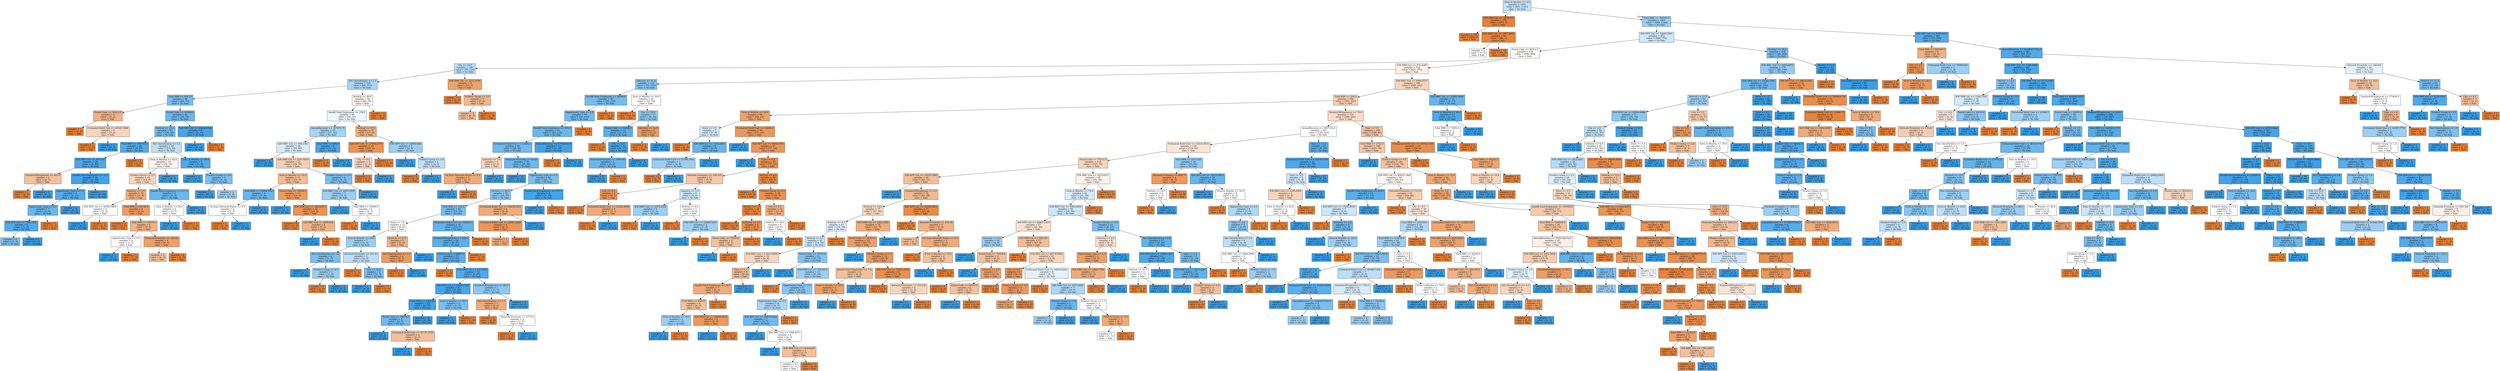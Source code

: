 digraph Tree {
node [shape=box, style="filled", color="black"] ;
0 [label="Term in Months <= 0.5\nsamples = 1433\nvalue = [931, 1327]\nclass = No Sale", fillcolor="#399de54c"] ;
1 [label="X36 NRR List <= 1878.114\nsamples = 172\nvalue = [272, 1]\nclass = Sale", fillcolor="#e58139fe"] ;
0 -> 1 [labeldistance=2.5, labelangle=45, headlabel="True"] ;
2 [label="samples = 130\nvalue = [206, 0]\nclass = Sale", fillcolor="#e58139ff"] ;
1 -> 2 ;
3 [label="X36 NRR List <= 1907.2443\nsamples = 42\nvalue = [66, 1]\nclass = Sale", fillcolor="#e58139fb"] ;
1 -> 3 ;
4 [label="samples = 2\nvalue = [1, 1]\nclass = Sale", fillcolor="#e5813900"] ;
3 -> 4 ;
5 [label="samples = 40\nvalue = [65, 0]\nclass = Sale", fillcolor="#e58139ff"] ;
3 -> 5 ;
6 [label="Total BRR <= 380265.5\nsamples = 1261\nvalue = [659, 1326]\nclass = No Sale", fillcolor="#399de580"] ;
0 -> 6 [labeldistance=2.5, labelangle=-45, headlabel="False"] ;
7 [label="X36 NPV List <= 52669.2891\nsamples = 872\nvalue = [586, 772]\nclass = No Sale", fillcolor="#399de53d"] ;
6 -> 7 ;
8 [label="Postal Code <= 30312.5\nsamples = 638\nvalue = [496, 490]\nclass = Sale", fillcolor="#e5813903"] ;
7 -> 8 ;
9 [label="City <= 33.5\nsamples = 126\nvalue = [75, 115]\nclass = No Sale", fillcolor="#399de559"] ;
8 -> 9 ;
10 [label="Net Classification <= 1.5\nsamples = 118\nvalue = [64, 112]\nclass = No Sale", fillcolor="#399de56d"] ;
9 -> 10 ;
11 [label="Total BRR <= 564.23\nsamples = 66\nvalue = [24, 75]\nclass = No Sale", fillcolor="#399de5ad"] ;
10 -> 11 ;
12 [label="Postal Code <= 30212.5\nsamples = 5\nvalue = [5, 2]\nclass = Sale", fillcolor="#e5813999"] ;
11 -> 12 ;
13 [label="samples = 1\nvalue = [2, 0]\nclass = Sale", fillcolor="#e58139ff"] ;
12 -> 13 ;
14 [label="Estimated Build Cost <= 24325.3906\nsamples = 4\nvalue = [3, 2]\nclass = Sale", fillcolor="#e5813955"] ;
12 -> 14 ;
15 [label="samples = 3\nvalue = [3, 0]\nclass = Sale", fillcolor="#e58139ff"] ;
14 -> 15 ;
16 [label="samples = 1\nvalue = [0, 2]\nclass = No Sale", fillcolor="#399de5ff"] ;
14 -> 16 ;
17 [label="Postal Code <= 30304.0\nsamples = 61\nvalue = [19, 73]\nclass = No Sale", fillcolor="#399de5bd"] ;
11 -> 17 ;
18 [label="Vertical <= 15.0\nsamples = 53\nvalue = [18, 59]\nclass = No Sale", fillcolor="#399de5b1"] ;
17 -> 18 ;
19 [label="Total BRR <= 290765.0\nsamples = 29\nvalue = [5, 40]\nclass = No Sale", fillcolor="#399de5df"] ;
18 -> 19 ;
20 [label="X36 MRC List <= 247.438\nsamples = 28\nvalue = [4, 40]\nclass = No Sale", fillcolor="#399de5e6"] ;
19 -> 20 ;
21 [label="NumberOfEmployees <= 443.0\nsamples = 2\nvalue = [2, 1]\nclass = Sale", fillcolor="#e581397f"] ;
20 -> 21 ;
22 [label="samples = 1\nvalue = [2, 0]\nclass = Sale", fillcolor="#e58139ff"] ;
21 -> 22 ;
23 [label="samples = 1\nvalue = [0, 1]\nclass = No Sale", fillcolor="#399de5ff"] ;
21 -> 23 ;
24 [label="DandB Total Employees <= 11.5\nsamples = 26\nvalue = [2, 39]\nclass = No Sale", fillcolor="#399de5f2"] ;
20 -> 24 ;
25 [label="Opportunity Type <= 1.5\nsamples = 9\nvalue = [2, 13]\nclass = No Sale", fillcolor="#399de5d8"] ;
24 -> 25 ;
26 [label="Opportunity Type <= 0.5\nsamples = 7\nvalue = [2, 8]\nclass = No Sale", fillcolor="#399de5bf"] ;
25 -> 26 ;
27 [label="X36 NPV List <= 7896.1401\nsamples = 6\nvalue = [1, 8]\nclass = No Sale", fillcolor="#399de5df"] ;
26 -> 27 ;
28 [label="samples = 2\nvalue = [1, 3]\nclass = No Sale", fillcolor="#399de5aa"] ;
27 -> 28 ;
29 [label="samples = 4\nvalue = [0, 5]\nclass = No Sale", fillcolor="#399de5ff"] ;
27 -> 29 ;
30 [label="samples = 1\nvalue = [1, 0]\nclass = Sale", fillcolor="#e58139ff"] ;
26 -> 30 ;
31 [label="samples = 2\nvalue = [0, 5]\nclass = No Sale", fillcolor="#399de5ff"] ;
25 -> 31 ;
32 [label="samples = 17\nvalue = [0, 26]\nclass = No Sale", fillcolor="#399de5ff"] ;
24 -> 32 ;
33 [label="samples = 1\nvalue = [1, 0]\nclass = Sale", fillcolor="#e58139ff"] ;
19 -> 33 ;
34 [label="Net Classification <= 0.5\nsamples = 24\nvalue = [13, 19]\nclass = No Sale", fillcolor="#399de551"] ;
18 -> 34 ;
35 [label="Term in Months <= 42.0\nsamples = 19\nvalue = [12, 11]\nclass = Sale", fillcolor="#e5813915"] ;
34 -> 35 ;
36 [label="Product Group <= 2.5\nsamples = 16\nvalue = [12, 8]\nclass = Sale", fillcolor="#e5813955"] ;
35 -> 36 ;
37 [label="Industry <= 1.0\nsamples = 12\nvalue = [11, 4]\nclass = Sale", fillcolor="#e58139a2"] ;
36 -> 37 ;
38 [label="X36 NPV List <= 26585.5664\nsamples = 4\nvalue = [2, 2]\nclass = Sale", fillcolor="#e5813900"] ;
37 -> 38 ;
39 [label="samples = 2\nvalue = [0, 2]\nclass = No Sale", fillcolor="#399de5ff"] ;
38 -> 39 ;
40 [label="samples = 2\nvalue = [2, 0]\nclass = Sale", fillcolor="#e58139ff"] ;
38 -> 40 ;
41 [label="Total BRR <= 46730.5\nsamples = 8\nvalue = [9, 2]\nclass = Sale", fillcolor="#e58139c6"] ;
37 -> 41 ;
42 [label="samples = 2\nvalue = [4, 0]\nclass = Sale", fillcolor="#e58139ff"] ;
41 -> 42 ;
43 [label="Total BRR <= 82576.0\nsamples = 6\nvalue = [5, 2]\nclass = Sale", fillcolor="#e5813999"] ;
41 -> 43 ;
44 [label="Opportunity Type <= 0.5\nsamples = 2\nvalue = [1, 1]\nclass = Sale", fillcolor="#e5813900"] ;
43 -> 44 ;
45 [label="samples = 1\nvalue = [0, 1]\nclass = No Sale", fillcolor="#399de5ff"] ;
44 -> 45 ;
46 [label="samples = 1\nvalue = [1, 0]\nclass = Sale", fillcolor="#e58139ff"] ;
44 -> 46 ;
47 [label="Network Proximity <= 220.62\nsamples = 4\nvalue = [4, 1]\nclass = Sale", fillcolor="#e58139bf"] ;
43 -> 47 ;
48 [label="samples = 2\nvalue = [2, 1]\nclass = Sale", fillcolor="#e581397f"] ;
47 -> 48 ;
49 [label="samples = 2\nvalue = [2, 0]\nclass = Sale", fillcolor="#e58139ff"] ;
47 -> 49 ;
50 [label="DandB Total Employees <= 817.5\nsamples = 4\nvalue = [1, 4]\nclass = No Sale", fillcolor="#399de5bf"] ;
36 -> 50 ;
51 [label="Term in Months <= 30.0\nsamples = 2\nvalue = [1, 1]\nclass = Sale", fillcolor="#e5813900"] ;
50 -> 51 ;
52 [label="samples = 1\nvalue = [0, 1]\nclass = No Sale", fillcolor="#399de5ff"] ;
51 -> 52 ;
53 [label="samples = 1\nvalue = [1, 0]\nclass = Sale", fillcolor="#e58139ff"] ;
51 -> 53 ;
54 [label="samples = 2\nvalue = [0, 3]\nclass = No Sale", fillcolor="#399de5ff"] ;
50 -> 54 ;
55 [label="samples = 3\nvalue = [0, 3]\nclass = No Sale", fillcolor="#399de5ff"] ;
35 -> 55 ;
56 [label="Term in Months <= 48.0\nsamples = 5\nvalue = [1, 8]\nclass = No Sale", fillcolor="#399de5df"] ;
34 -> 56 ;
57 [label="samples = 2\nvalue = [0, 5]\nclass = No Sale", fillcolor="#399de5ff"] ;
56 -> 57 ;
58 [label="Product Group <= 2.0\nsamples = 3\nvalue = [1, 3]\nclass = No Sale", fillcolor="#399de5aa"] ;
56 -> 58 ;
59 [label="samples = 1\nvalue = [0, 1]\nclass = No Sale", fillcolor="#399de5ff"] ;
58 -> 59 ;
60 [label="samples = 2\nvalue = [1, 2]\nclass = No Sale", fillcolor="#399de57f"] ;
58 -> 60 ;
61 [label="X36 NPV List <= 34222.6562\nsamples = 8\nvalue = [1, 14]\nclass = No Sale", fillcolor="#399de5ed"] ;
17 -> 61 ;
62 [label="samples = 7\nvalue = [0, 14]\nclass = No Sale", fillcolor="#399de5ff"] ;
61 -> 62 ;
63 [label="samples = 1\nvalue = [1, 0]\nclass = Sale", fillcolor="#e58139ff"] ;
61 -> 63 ;
64 [label="Vertical <= 44.0\nsamples = 52\nvalue = [40, 37]\nclass = Sale", fillcolor="#e5813913"] ;
10 -> 64 ;
65 [label="DandB Total Employees <= 154.5\nsamples = 49\nvalue = [34, 37]\nclass = No Sale", fillcolor="#399de515"] ;
64 -> 65 ;
66 [label="AnnualRevenue <= 337673.75\nsamples = 35\nvalue = [17, 31]\nclass = No Sale", fillcolor="#399de573"] ;
65 -> 66 ;
67 [label="X36 MRC List <= 408.1363\nsamples = 26\nvalue = [16, 20]\nclass = No Sale", fillcolor="#399de533"] ;
66 -> 67 ;
68 [label="samples = 5\nvalue = [0, 10]\nclass = No Sale", fillcolor="#399de5ff"] ;
67 -> 68 ;
69 [label="X36 NRR List <= 2337.9287\nsamples = 21\nvalue = [16, 10]\nclass = Sale", fillcolor="#e5813960"] ;
67 -> 69 ;
70 [label="Term in Months <= 31.0\nsamples = 17\nvalue = [15, 7]\nclass = Sale", fillcolor="#e5813988"] ;
69 -> 70 ;
71 [label="Total BRR <= 55288.0508\nsamples = 4\nvalue = [1, 4]\nclass = No Sale", fillcolor="#399de5bf"] ;
70 -> 71 ;
72 [label="On Zayo Network Status <= 0.5\nsamples = 2\nvalue = [1, 1]\nclass = Sale", fillcolor="#e5813900"] ;
71 -> 72 ;
73 [label="samples = 1\nvalue = [1, 0]\nclass = Sale", fillcolor="#e58139ff"] ;
72 -> 73 ;
74 [label="samples = 1\nvalue = [0, 1]\nclass = No Sale", fillcolor="#399de5ff"] ;
72 -> 74 ;
75 [label="samples = 2\nvalue = [0, 3]\nclass = No Sale", fillcolor="#399de5ff"] ;
71 -> 75 ;
76 [label="Postal Code <= 30004.5\nsamples = 13\nvalue = [14, 3]\nclass = Sale", fillcolor="#e58139c8"] ;
70 -> 76 ;
77 [label="samples = 1\nvalue = [0, 1]\nclass = No Sale", fillcolor="#399de5ff"] ;
76 -> 77 ;
78 [label="X36 NRR List <= 1816.6473\nsamples = 12\nvalue = [14, 2]\nclass = Sale", fillcolor="#e58139db"] ;
76 -> 78 ;
79 [label="samples = 8\nvalue = [9, 0]\nclass = Sale", fillcolor="#e58139ff"] ;
78 -> 79 ;
80 [label="X36 MRC List <= 2059.092\nsamples = 4\nvalue = [5, 2]\nclass = Sale", fillcolor="#e5813999"] ;
78 -> 80 ;
81 [label="samples = 1\nvalue = [0, 2]\nclass = No Sale", fillcolor="#399de5ff"] ;
80 -> 81 ;
82 [label="samples = 3\nvalue = [5, 0]\nclass = Sale", fillcolor="#e58139ff"] ;
80 -> 82 ;
83 [label="Product Group <= 2.5\nsamples = 4\nvalue = [1, 3]\nclass = No Sale", fillcolor="#399de5aa"] ;
69 -> 83 ;
84 [label="X36 MRC List <= 2947.5955\nsamples = 3\nvalue = [1, 2]\nclass = No Sale", fillcolor="#399de57f"] ;
83 -> 84 ;
85 [label="samples = 1\nvalue = [0, 1]\nclass = No Sale", fillcolor="#399de5ff"] ;
84 -> 85 ;
86 [label="Total BRR <= 53298.0\nsamples = 2\nvalue = [1, 1]\nclass = Sale", fillcolor="#e5813900"] ;
84 -> 86 ;
87 [label="samples = 1\nvalue = [1, 0]\nclass = Sale", fillcolor="#e58139ff"] ;
86 -> 87 ;
88 [label="samples = 1\nvalue = [0, 1]\nclass = No Sale", fillcolor="#399de5ff"] ;
86 -> 88 ;
89 [label="samples = 1\nvalue = [0, 1]\nclass = No Sale", fillcolor="#399de5ff"] ;
83 -> 89 ;
90 [label="Total BRR <= 600.0\nsamples = 9\nvalue = [1, 11]\nclass = No Sale", fillcolor="#399de5e8"] ;
66 -> 90 ;
91 [label="samples = 1\nvalue = [1, 0]\nclass = Sale", fillcolor="#e58139ff"] ;
90 -> 91 ;
92 [label="samples = 8\nvalue = [0, 11]\nclass = No Sale", fillcolor="#399de5ff"] ;
90 -> 92 ;
93 [label="Vertical <= 35.5\nsamples = 14\nvalue = [17, 6]\nclass = Sale", fillcolor="#e58139a5"] ;
65 -> 93 ;
94 [label="X36 NPV List <= 27094.2773\nsamples = 10\nvalue = [15, 2]\nclass = Sale", fillcolor="#e58139dd"] ;
93 -> 94 ;
95 [label="City <= 9.0\nsamples = 3\nvalue = [3, 2]\nclass = Sale", fillcolor="#e5813955"] ;
94 -> 95 ;
96 [label="samples = 2\nvalue = [3, 0]\nclass = Sale", fillcolor="#e58139ff"] ;
95 -> 96 ;
97 [label="samples = 1\nvalue = [0, 2]\nclass = No Sale", fillcolor="#399de5ff"] ;
95 -> 97 ;
98 [label="samples = 7\nvalue = [12, 0]\nclass = Sale", fillcolor="#e58139ff"] ;
94 -> 98 ;
99 [label="X36 NPV List <= 22609.668\nsamples = 4\nvalue = [2, 4]\nclass = No Sale", fillcolor="#399de57f"] ;
93 -> 99 ;
100 [label="samples = 1\nvalue = [0, 1]\nclass = No Sale", fillcolor="#399de5ff"] ;
99 -> 100 ;
101 [label="Product Group <= 3.0\nsamples = 3\nvalue = [2, 3]\nclass = No Sale", fillcolor="#399de555"] ;
99 -> 101 ;
102 [label="samples = 1\nvalue = [2, 0]\nclass = Sale", fillcolor="#e58139ff"] ;
101 -> 102 ;
103 [label="samples = 2\nvalue = [0, 3]\nclass = No Sale", fillcolor="#399de5ff"] ;
101 -> 103 ;
104 [label="samples = 3\nvalue = [6, 0]\nclass = Sale", fillcolor="#e58139ff"] ;
64 -> 104 ;
105 [label="X36 NRR List <= 2111.3799\nsamples = 8\nvalue = [11, 3]\nclass = Sale", fillcolor="#e58139b9"] ;
9 -> 105 ;
106 [label="samples = 3\nvalue = [4, 0]\nclass = Sale", fillcolor="#e58139ff"] ;
105 -> 106 ;
107 [label="Product Group <= 3.0\nsamples = 5\nvalue = [7, 3]\nclass = Sale", fillcolor="#e5813992"] ;
105 -> 107 ;
108 [label="samples = 4\nvalue = [6, 3]\nclass = Sale", fillcolor="#e581397f"] ;
107 -> 108 ;
109 [label="samples = 1\nvalue = [1, 0]\nclass = Sale", fillcolor="#e58139ff"] ;
107 -> 109 ;
110 [label="X36 NRR List <= 576.2285\nsamples = 512\nvalue = [421, 375]\nclass = Sale", fillcolor="#e581391c"] ;
8 -> 110 ;
111 [label="Industry <= 11.0\nsamples = 116\nvalue = [53, 133]\nclass = No Sale", fillcolor="#399de599"] ;
110 -> 111 ;
112 [label="DandB Total Employees <= 92400.0\nsamples = 96\nvalue = [35, 115]\nclass = No Sale", fillcolor="#399de5b1"] ;
111 -> 112 ;
113 [label="Opportunity Type <= 2.5\nsamples = 95\nvalue = [33, 115]\nclass = No Sale", fillcolor="#399de5b6"] ;
112 -> 113 ;
114 [label="DandB Total Employees <= 850.0\nsamples = 93\nvalue = [29, 115]\nclass = No Sale", fillcolor="#399de5bf"] ;
113 -> 114 ;
115 [label="Estimated Build Cost <= 12200.0\nsamples = 80\nvalue = [28, 96]\nclass = No Sale", fillcolor="#399de5b5"] ;
114 -> 115 ;
116 [label="Industry <= 7.0\nsamples = 4\nvalue = [3, 2]\nclass = Sale", fillcolor="#e5813955"] ;
115 -> 116 ;
117 [label="On Zayo Network Status <= 0.5\nsamples = 3\nvalue = [3, 1]\nclass = Sale", fillcolor="#e58139aa"] ;
116 -> 117 ;
118 [label="samples = 1\nvalue = [0, 1]\nclass = No Sale", fillcolor="#399de5ff"] ;
117 -> 118 ;
119 [label="samples = 2\nvalue = [3, 0]\nclass = Sale", fillcolor="#e58139ff"] ;
117 -> 119 ;
120 [label="samples = 1\nvalue = [0, 1]\nclass = No Sale", fillcolor="#399de5ff"] ;
116 -> 120 ;
121 [label="Network Proximity <= 93.03\nsamples = 76\nvalue = [25, 94]\nclass = No Sale", fillcolor="#399de5bb"] ;
115 -> 121 ;
122 [label="samples = 12\nvalue = [0, 21]\nclass = No Sale", fillcolor="#399de5ff"] ;
121 -> 122 ;
123 [label="Opportunity Type <= 0.5\nsamples = 64\nvalue = [25, 73]\nclass = No Sale", fillcolor="#399de5a8"] ;
121 -> 123 ;
124 [label="Vertical <= 28.5\nsamples = 55\nvalue = [24, 57]\nclass = No Sale", fillcolor="#399de594"] ;
123 -> 124 ;
125 [label="Total BRR <= 104.0\nsamples = 49\nvalue = [18, 55]\nclass = No Sale", fillcolor="#399de5ac"] ;
124 -> 125 ;
126 [label="State <= 1.5\nsamples = 12\nvalue = [8, 8]\nclass = Sale", fillcolor="#e5813900"] ;
125 -> 126 ;
127 [label="Term in Months <= 30.0\nsamples = 7\nvalue = [3, 6]\nclass = No Sale", fillcolor="#399de57f"] ;
126 -> 127 ;
128 [label="Net Classification <= 1.0\nsamples = 4\nvalue = [1, 3]\nclass = No Sale", fillcolor="#399de5aa"] ;
127 -> 128 ;
129 [label="samples = 1\nvalue = [0, 1]\nclass = No Sale", fillcolor="#399de5ff"] ;
128 -> 129 ;
130 [label="Product Group <= 6.5\nsamples = 3\nvalue = [1, 2]\nclass = No Sale", fillcolor="#399de57f"] ;
128 -> 130 ;
131 [label="samples = 1\nvalue = [1, 0]\nclass = Sale", fillcolor="#e58139ff"] ;
130 -> 131 ;
132 [label="samples = 2\nvalue = [0, 2]\nclass = No Sale", fillcolor="#399de5ff"] ;
130 -> 132 ;
133 [label="Network Proximity <= 121.23\nsamples = 3\nvalue = [2, 3]\nclass = No Sale", fillcolor="#399de555"] ;
127 -> 133 ;
134 [label="samples = 1\nvalue = [1, 0]\nclass = Sale", fillcolor="#e58139ff"] ;
133 -> 134 ;
135 [label="City <= 34.0\nsamples = 2\nvalue = [1, 3]\nclass = No Sale", fillcolor="#399de5aa"] ;
133 -> 135 ;
136 [label="samples = 1\nvalue = [0, 3]\nclass = No Sale", fillcolor="#399de5ff"] ;
135 -> 136 ;
137 [label="samples = 1\nvalue = [1, 0]\nclass = Sale", fillcolor="#e58139ff"] ;
135 -> 137 ;
138 [label="Vertical <= 17.5\nsamples = 5\nvalue = [5, 2]\nclass = Sale", fillcolor="#e5813999"] ;
126 -> 138 ;
139 [label="Net Classification <= 1.0\nsamples = 4\nvalue = [5, 1]\nclass = Sale", fillcolor="#e58139cc"] ;
138 -> 139 ;
140 [label="samples = 3\nvalue = [5, 0]\nclass = Sale", fillcolor="#e58139ff"] ;
139 -> 140 ;
141 [label="samples = 1\nvalue = [0, 1]\nclass = No Sale", fillcolor="#399de5ff"] ;
139 -> 141 ;
142 [label="samples = 1\nvalue = [0, 1]\nclass = No Sale", fillcolor="#399de5ff"] ;
138 -> 142 ;
143 [label="Estimated Build Cost <= 158243.5\nsamples = 37\nvalue = [10, 47]\nclass = No Sale", fillcolor="#399de5c9"] ;
125 -> 143 ;
144 [label="NumberOfEmployees <= 526.5\nsamples = 36\nvalue = [8, 47]\nclass = No Sale", fillcolor="#399de5d4"] ;
143 -> 144 ;
145 [label="Postal Code <= 52667.0\nsamples = 35\nvalue = [7, 47]\nclass = No Sale", fillcolor="#399de5d9"] ;
144 -> 145 ;
146 [label="samples = 1\nvalue = [1, 0]\nclass = Sale", fillcolor="#e58139ff"] ;
145 -> 146 ;
147 [label="X36 NRR List <= 435.3889\nsamples = 34\nvalue = [6, 47]\nclass = No Sale", fillcolor="#399de5de"] ;
145 -> 147 ;
148 [label="X36 NPV List <= 26388.7383\nsamples = 27\nvalue = [3, 40]\nclass = No Sale", fillcolor="#399de5ec"] ;
147 -> 148 ;
149 [label="Total BRR <= 1224.83\nsamples = 25\nvalue = [2, 37]\nclass = No Sale", fillcolor="#399de5f1"] ;
148 -> 149 ;
150 [label="Postal Code <= 78073.5\nsamples = 5\nvalue = [2, 7]\nclass = No Sale", fillcolor="#399de5b6"] ;
149 -> 150 ;
151 [label="samples = 3\nvalue = [0, 6]\nclass = No Sale", fillcolor="#399de5ff"] ;
150 -> 151 ;
152 [label="Estimated Build Cost <= 27137.2754\nsamples = 2\nvalue = [2, 1]\nclass = Sale", fillcolor="#e581397f"] ;
150 -> 152 ;
153 [label="samples = 1\nvalue = [0, 1]\nclass = No Sale", fillcolor="#399de5ff"] ;
152 -> 153 ;
154 [label="samples = 1\nvalue = [2, 0]\nclass = Sale", fillcolor="#e58139ff"] ;
152 -> 154 ;
155 [label="samples = 20\nvalue = [0, 30]\nclass = No Sale", fillcolor="#399de5ff"] ;
149 -> 155 ;
156 [label="Term in Months <= 30.0\nsamples = 2\nvalue = [1, 3]\nclass = No Sale", fillcolor="#399de5aa"] ;
148 -> 156 ;
157 [label="samples = 1\nvalue = [0, 3]\nclass = No Sale", fillcolor="#399de5ff"] ;
156 -> 157 ;
158 [label="samples = 1\nvalue = [1, 0]\nclass = Sale", fillcolor="#e58139ff"] ;
156 -> 158 ;
159 [label="NumberOfEmployees <= 180.5\nsamples = 7\nvalue = [3, 7]\nclass = No Sale", fillcolor="#399de592"] ;
147 -> 159 ;
160 [label="Net Classification <= 1.5\nsamples = 4\nvalue = [3, 1]\nclass = Sale", fillcolor="#e58139aa"] ;
159 -> 160 ;
161 [label="samples = 2\nvalue = [2, 0]\nclass = Sale", fillcolor="#e58139ff"] ;
160 -> 161 ;
162 [label="Network Proximity <= 277.93\nsamples = 2\nvalue = [1, 1]\nclass = Sale", fillcolor="#e5813900"] ;
160 -> 162 ;
163 [label="samples = 1\nvalue = [1, 0]\nclass = Sale", fillcolor="#e58139ff"] ;
162 -> 163 ;
164 [label="samples = 1\nvalue = [0, 1]\nclass = No Sale", fillcolor="#399de5ff"] ;
162 -> 164 ;
165 [label="samples = 3\nvalue = [0, 6]\nclass = No Sale", fillcolor="#399de5ff"] ;
159 -> 165 ;
166 [label="samples = 1\nvalue = [1, 0]\nclass = Sale", fillcolor="#e58139ff"] ;
144 -> 166 ;
167 [label="samples = 1\nvalue = [2, 0]\nclass = Sale", fillcolor="#e58139ff"] ;
143 -> 167 ;
168 [label="Estimated Build Cost <= 56439.3516\nsamples = 6\nvalue = [6, 2]\nclass = Sale", fillcolor="#e58139aa"] ;
124 -> 168 ;
169 [label="Estimated Build Cost <= 22961.2266\nsamples = 5\nvalue = [6, 1]\nclass = Sale", fillcolor="#e58139d4"] ;
168 -> 169 ;
170 [label="samples = 2\nvalue = [3, 1]\nclass = Sale", fillcolor="#e58139aa"] ;
169 -> 170 ;
171 [label="samples = 3\nvalue = [3, 0]\nclass = Sale", fillcolor="#e58139ff"] ;
169 -> 171 ;
172 [label="samples = 1\nvalue = [0, 1]\nclass = No Sale", fillcolor="#399de5ff"] ;
168 -> 172 ;
173 [label="DandB Total Employees <= 177.5\nsamples = 9\nvalue = [1, 16]\nclass = No Sale", fillcolor="#399de5ef"] ;
123 -> 173 ;
174 [label="samples = 8\nvalue = [0, 16]\nclass = No Sale", fillcolor="#399de5ff"] ;
173 -> 174 ;
175 [label="samples = 1\nvalue = [1, 0]\nclass = Sale", fillcolor="#e58139ff"] ;
173 -> 175 ;
176 [label="AnnualRevenue <= 47182624.0\nsamples = 13\nvalue = [1, 19]\nclass = No Sale", fillcolor="#399de5f2"] ;
114 -> 176 ;
177 [label="samples = 1\nvalue = [1, 0]\nclass = Sale", fillcolor="#e58139ff"] ;
176 -> 177 ;
178 [label="samples = 12\nvalue = [0, 19]\nclass = No Sale", fillcolor="#399de5ff"] ;
176 -> 178 ;
179 [label="samples = 2\nvalue = [4, 0]\nclass = Sale", fillcolor="#e58139ff"] ;
113 -> 179 ;
180 [label="samples = 1\nvalue = [2, 0]\nclass = Sale", fillcolor="#e58139ff"] ;
112 -> 180 ;
181 [label="Term in Months <= 30.0\nsamples = 20\nvalue = [18, 18]\nclass = Sale", fillcolor="#e5813900"] ;
111 -> 181 ;
182 [label="samples = 3\nvalue = [10, 0]\nclass = Sale", fillcolor="#e58139ff"] ;
181 -> 182 ;
183 [label="City <= 55.0\nsamples = 17\nvalue = [8, 18]\nclass = No Sale", fillcolor="#399de58e"] ;
181 -> 183 ;
184 [label="Postal Code <= 52684.0\nsamples = 13\nvalue = [3, 17]\nclass = No Sale", fillcolor="#399de5d2"] ;
183 -> 184 ;
185 [label="samples = 1\nvalue = [2, 0]\nclass = Sale", fillcolor="#e58139ff"] ;
184 -> 185 ;
186 [label="City <= 6.5\nsamples = 12\nvalue = [1, 17]\nclass = No Sale", fillcolor="#399de5f0"] ;
184 -> 186 ;
187 [label="Network Proximity <= 1979.49\nsamples = 3\nvalue = [1, 4]\nclass = No Sale", fillcolor="#399de5bf"] ;
186 -> 187 ;
188 [label="samples = 2\nvalue = [0, 4]\nclass = No Sale", fillcolor="#399de5ff"] ;
187 -> 188 ;
189 [label="samples = 1\nvalue = [1, 0]\nclass = Sale", fillcolor="#e58139ff"] ;
187 -> 189 ;
190 [label="samples = 9\nvalue = [0, 13]\nclass = No Sale", fillcolor="#399de5ff"] ;
186 -> 190 ;
191 [label="Industry <= 12.5\nsamples = 4\nvalue = [5, 1]\nclass = Sale", fillcolor="#e58139cc"] ;
183 -> 191 ;
192 [label="samples = 3\nvalue = [5, 0]\nclass = Sale", fillcolor="#e58139ff"] ;
191 -> 192 ;
193 [label="samples = 1\nvalue = [0, 1]\nclass = No Sale", fillcolor="#399de5ff"] ;
191 -> 193 ;
194 [label="X36 MRC List <= 6960.5371\nsamples = 396\nvalue = [368, 242]\nclass = Sale", fillcolor="#e5813957"] ;
110 -> 194 ;
195 [label="Total BRR <= 204.0\nsamples = 382\nvalue = [364, 225]\nclass = Sale", fillcolor="#e5813961"] ;
194 -> 195 ;
196 [label="Term in Months <= 24.0\nsamples = 66\nvalue = [84, 23]\nclass = Sale", fillcolor="#e58139b9"] ;
195 -> 196 ;
197 [label="State <= 0.5\nsamples = 7\nvalue = [7, 9]\nclass = No Sale", fillcolor="#399de539"] ;
196 -> 197 ;
198 [label="samples = 1\nvalue = [5, 0]\nclass = Sale", fillcolor="#e58139ff"] ;
197 -> 198 ;
199 [label="X36 NRR List <= 1165.2581\nsamples = 6\nvalue = [2, 9]\nclass = No Sale", fillcolor="#399de5c6"] ;
197 -> 199 ;
200 [label="Estimated Build Cost <= 21598.1992\nsamples = 3\nvalue = [2, 4]\nclass = No Sale", fillcolor="#399de57f"] ;
199 -> 200 ;
201 [label="samples = 2\nvalue = [2, 0]\nclass = Sale", fillcolor="#e58139ff"] ;
200 -> 201 ;
202 [label="samples = 1\nvalue = [0, 4]\nclass = No Sale", fillcolor="#399de5ff"] ;
200 -> 202 ;
203 [label="samples = 3\nvalue = [0, 5]\nclass = No Sale", fillcolor="#399de5ff"] ;
199 -> 203 ;
204 [label="Estimated Build Cost <= 12200.0\nsamples = 59\nvalue = [77, 14]\nclass = Sale", fillcolor="#e58139d1"] ;
196 -> 204 ;
205 [label="samples = 2\nvalue = [0, 2]\nclass = No Sale", fillcolor="#399de5ff"] ;
204 -> 205 ;
206 [label="X36 NPV List <= 8850.1953\nsamples = 57\nvalue = [77, 12]\nclass = Sale", fillcolor="#e58139d7"] ;
204 -> 206 ;
207 [label="samples = 2\nvalue = [0, 2]\nclass = No Sale", fillcolor="#399de5ff"] ;
206 -> 207 ;
208 [label="Type <= 0.5\nsamples = 55\nvalue = [77, 10]\nclass = Sale", fillcolor="#e58139de"] ;
206 -> 208 ;
209 [label="Network Proximity <= 168.145\nsamples = 11\nvalue = [9, 5]\nclass = Sale", fillcolor="#e5813971"] ;
208 -> 209 ;
210 [label="City <= 4.5\nsamples = 6\nvalue = [6, 1]\nclass = Sale", fillcolor="#e58139d4"] ;
209 -> 210 ;
211 [label="samples = 2\nvalue = [3, 0]\nclass = Sale", fillcolor="#e58139ff"] ;
210 -> 211 ;
212 [label="Estimated Build Cost <= 16344.3008\nsamples = 4\nvalue = [3, 1]\nclass = Sale", fillcolor="#e58139aa"] ;
210 -> 212 ;
213 [label="samples = 3\nvalue = [3, 0]\nclass = Sale", fillcolor="#e58139ff"] ;
212 -> 213 ;
214 [label="samples = 1\nvalue = [0, 1]\nclass = No Sale", fillcolor="#399de5ff"] ;
212 -> 214 ;
215 [label="Industry <= 1.5\nsamples = 5\nvalue = [3, 4]\nclass = No Sale", fillcolor="#399de540"] ;
209 -> 215 ;
216 [label="X36 MRC List <= 2375.2524\nsamples = 2\nvalue = [1, 2]\nclass = No Sale", fillcolor="#399de57f"] ;
215 -> 216 ;
217 [label="samples = 1\nvalue = [1, 0]\nclass = Sale", fillcolor="#e58139ff"] ;
216 -> 217 ;
218 [label="samples = 1\nvalue = [0, 2]\nclass = No Sale", fillcolor="#399de5ff"] ;
216 -> 218 ;
219 [label="Vertical <= 4.0\nsamples = 3\nvalue = [2, 2]\nclass = Sale", fillcolor="#e5813900"] ;
215 -> 219 ;
220 [label="samples = 1\nvalue = [1, 0]\nclass = Sale", fillcolor="#e58139ff"] ;
219 -> 220 ;
221 [label="X36 NPV List <= 23046.7207\nsamples = 2\nvalue = [1, 2]\nclass = No Sale", fillcolor="#399de57f"] ;
219 -> 221 ;
222 [label="samples = 1\nvalue = [0, 2]\nclass = No Sale", fillcolor="#399de5ff"] ;
221 -> 222 ;
223 [label="samples = 1\nvalue = [1, 0]\nclass = Sale", fillcolor="#e58139ff"] ;
221 -> 223 ;
224 [label="Vertical <= 6.5\nsamples = 44\nvalue = [68, 5]\nclass = Sale", fillcolor="#e58139ec"] ;
208 -> 224 ;
225 [label="samples = 16\nvalue = [33, 0]\nclass = Sale", fillcolor="#e58139ff"] ;
224 -> 225 ;
226 [label="Product Group <= 2.5\nsamples = 28\nvalue = [35, 5]\nclass = Sale", fillcolor="#e58139db"] ;
224 -> 226 ;
227 [label="Market <= 1.5\nsamples = 16\nvalue = [24, 1]\nclass = Sale", fillcolor="#e58139f4"] ;
226 -> 227 ;
228 [label="samples = 10\nvalue = [16, 0]\nclass = Sale", fillcolor="#e58139ff"] ;
227 -> 228 ;
229 [label="Industry <= 1.5\nsamples = 6\nvalue = [8, 1]\nclass = Sale", fillcolor="#e58139df"] ;
227 -> 229 ;
230 [label="Postal Code <= 75224.0\nsamples = 2\nvalue = [2, 1]\nclass = Sale", fillcolor="#e581397f"] ;
229 -> 230 ;
231 [label="samples = 1\nvalue = [0, 1]\nclass = No Sale", fillcolor="#399de5ff"] ;
230 -> 231 ;
232 [label="samples = 1\nvalue = [2, 0]\nclass = Sale", fillcolor="#e58139ff"] ;
230 -> 232 ;
233 [label="samples = 4\nvalue = [6, 0]\nclass = Sale", fillcolor="#e58139ff"] ;
229 -> 233 ;
234 [label="City <= 5.5\nsamples = 12\nvalue = [11, 4]\nclass = Sale", fillcolor="#e58139a2"] ;
226 -> 234 ;
235 [label="Vertical <= 18.5\nsamples = 6\nvalue = [4, 4]\nclass = Sale", fillcolor="#e5813900"] ;
234 -> 235 ;
236 [label="samples = 2\nvalue = [0, 4]\nclass = No Sale", fillcolor="#399de5ff"] ;
235 -> 236 ;
237 [label="samples = 4\nvalue = [4, 0]\nclass = Sale", fillcolor="#e58139ff"] ;
235 -> 237 ;
238 [label="samples = 6\nvalue = [7, 0]\nclass = Sale", fillcolor="#e58139ff"] ;
234 -> 238 ;
239 [label="NumberOfEmployees <= 70.0\nsamples = 316\nvalue = [280, 202]\nclass = Sale", fillcolor="#e5813947"] ;
195 -> 239 ;
240 [label="AnnualRevenue <= 3837134.0\nsamples = 157\nvalue = [120, 121]\nclass = No Sale", fillcolor="#399de502"] ;
239 -> 240 ;
241 [label="Estimated Build Cost <= 32416.8516\nsamples = 134\nvalue = [115, 92]\nclass = Sale", fillcolor="#e5813933"] ;
240 -> 241 ;
242 [label="Postal Code <= 75211.0\nsamples = 114\nvalue = [105, 70]\nclass = Sale", fillcolor="#e5813955"] ;
241 -> 242 ;
243 [label="X36 NPV List <= 10535.7285\nsamples = 56\nvalue = [62, 31]\nclass = Sale", fillcolor="#e581397f"] ;
242 -> 243 ;
244 [label="samples = 2\nvalue = [0, 3]\nclass = No Sale", fillcolor="#399de5ff"] ;
243 -> 244 ;
245 [label="NumberOfEmployees <= 0.5\nsamples = 54\nvalue = [62, 28]\nclass = Sale", fillcolor="#e581398c"] ;
243 -> 245 ;
246 [label="Vertical <= 14.0\nsamples = 37\nvalue = [37, 26]\nclass = Sale", fillcolor="#e581394c"] ;
245 -> 246 ;
247 [label="Industry <= 6.5\nsamples = 23\nvalue = [16, 19]\nclass = No Sale", fillcolor="#399de528"] ;
246 -> 247 ;
248 [label="Vertical <= 3.5\nsamples = 22\nvalue = [14, 19]\nclass = No Sale", fillcolor="#399de543"] ;
247 -> 248 ;
249 [label="X36 MRC List <= 2515.8848\nsamples = 10\nvalue = [9, 6]\nclass = Sale", fillcolor="#e5813955"] ;
248 -> 249 ;
250 [label="Type <= 1.5\nsamples = 8\nvalue = [9, 4]\nclass = Sale", fillcolor="#e581398e"] ;
249 -> 250 ;
251 [label="DandB Total Employees <= 24.0\nsamples = 7\nvalue = [9, 3]\nclass = Sale", fillcolor="#e58139aa"] ;
250 -> 251 ;
252 [label="Total BRR <= 830.05\nsamples = 6\nvalue = [6, 3]\nclass = Sale", fillcolor="#e581397f"] ;
251 -> 252 ;
253 [label="Term in Months <= 30.0\nsamples = 2\nvalue = [1, 2]\nclass = No Sale", fillcolor="#399de57f"] ;
252 -> 253 ;
254 [label="samples = 1\nvalue = [0, 2]\nclass = No Sale", fillcolor="#399de5ff"] ;
253 -> 254 ;
255 [label="samples = 1\nvalue = [1, 0]\nclass = Sale", fillcolor="#e58139ff"] ;
253 -> 255 ;
256 [label="X36 NPV List <= 28899.6602\nsamples = 4\nvalue = [5, 1]\nclass = Sale", fillcolor="#e58139cc"] ;
252 -> 256 ;
257 [label="samples = 1\nvalue = [0, 1]\nclass = No Sale", fillcolor="#399de5ff"] ;
256 -> 257 ;
258 [label="samples = 3\nvalue = [5, 0]\nclass = Sale", fillcolor="#e58139ff"] ;
256 -> 258 ;
259 [label="samples = 1\nvalue = [3, 0]\nclass = Sale", fillcolor="#e58139ff"] ;
251 -> 259 ;
260 [label="samples = 1\nvalue = [0, 1]\nclass = No Sale", fillcolor="#399de5ff"] ;
250 -> 260 ;
261 [label="samples = 2\nvalue = [0, 2]\nclass = No Sale", fillcolor="#399de5ff"] ;
249 -> 261 ;
262 [label="Postal Code <= 75153.0\nsamples = 12\nvalue = [5, 13]\nclass = No Sale", fillcolor="#399de59d"] ;
248 -> 262 ;
263 [label="samples = 2\nvalue = [0, 3]\nclass = No Sale", fillcolor="#399de5ff"] ;
262 -> 263 ;
264 [label="X36 NRR List <= 758.5613\nsamples = 10\nvalue = [5, 10]\nclass = No Sale", fillcolor="#399de57f"] ;
262 -> 264 ;
265 [label="samples = 1\nvalue = [1, 0]\nclass = Sale", fillcolor="#e58139ff"] ;
264 -> 265 ;
266 [label="Opportunity Type <= 1.5\nsamples = 9\nvalue = [4, 10]\nclass = No Sale", fillcolor="#399de599"] ;
264 -> 266 ;
267 [label="Opportunity Type <= 0.5\nsamples = 8\nvalue = [4, 7]\nclass = No Sale", fillcolor="#399de56d"] ;
266 -> 267 ;
268 [label="X36 NPV List <= 28478.4043\nsamples = 7\nvalue = [2, 7]\nclass = No Sale", fillcolor="#399de5b6"] ;
267 -> 268 ;
269 [label="samples = 3\nvalue = [0, 5]\nclass = No Sale", fillcolor="#399de5ff"] ;
268 -> 269 ;
270 [label="X36 MRC List <= 1508.4073\nsamples = 4\nvalue = [2, 2]\nclass = Sale", fillcolor="#e5813900"] ;
268 -> 270 ;
271 [label="samples = 1\nvalue = [0, 1]\nclass = No Sale", fillcolor="#399de5ff"] ;
270 -> 271 ;
272 [label="X36 NRR List <= 1418.8209\nsamples = 3\nvalue = [2, 1]\nclass = Sale", fillcolor="#e581397f"] ;
270 -> 272 ;
273 [label="samples = 2\nvalue = [1, 1]\nclass = Sale", fillcolor="#e5813900"] ;
272 -> 273 ;
274 [label="samples = 1\nvalue = [1, 0]\nclass = Sale", fillcolor="#e58139ff"] ;
272 -> 274 ;
275 [label="samples = 1\nvalue = [2, 0]\nclass = Sale", fillcolor="#e58139ff"] ;
267 -> 275 ;
276 [label="samples = 1\nvalue = [0, 3]\nclass = No Sale", fillcolor="#399de5ff"] ;
266 -> 276 ;
277 [label="samples = 1\nvalue = [2, 0]\nclass = Sale", fillcolor="#e58139ff"] ;
247 -> 277 ;
278 [label="X36 NRR List <= 2462.1592\nsamples = 14\nvalue = [21, 7]\nclass = Sale", fillcolor="#e58139aa"] ;
246 -> 278 ;
279 [label="Postal Code <= 52701.0\nsamples = 13\nvalue = [21, 5]\nclass = Sale", fillcolor="#e58139c2"] ;
278 -> 279 ;
280 [label="samples = 1\nvalue = [0, 1]\nclass = No Sale", fillcolor="#399de5ff"] ;
279 -> 280 ;
281 [label="Product Group <= 1.5\nsamples = 12\nvalue = [21, 4]\nclass = Sale", fillcolor="#e58139ce"] ;
279 -> 281 ;
282 [label="DandB Total Employees <= 7.0\nsamples = 4\nvalue = [4, 2]\nclass = Sale", fillcolor="#e581397f"] ;
281 -> 282 ;
283 [label="Term in Months <= 24.0\nsamples = 3\nvalue = [4, 1]\nclass = Sale", fillcolor="#e58139bf"] ;
282 -> 283 ;
284 [label="samples = 1\nvalue = [0, 1]\nclass = No Sale", fillcolor="#399de5ff"] ;
283 -> 284 ;
285 [label="samples = 2\nvalue = [4, 0]\nclass = Sale", fillcolor="#e58139ff"] ;
283 -> 285 ;
286 [label="samples = 1\nvalue = [0, 1]\nclass = No Sale", fillcolor="#399de5ff"] ;
282 -> 286 ;
287 [label="X36 NPV List <= 32341.3105\nsamples = 8\nvalue = [17, 2]\nclass = Sale", fillcolor="#e58139e1"] ;
281 -> 287 ;
288 [label="samples = 6\nvalue = [14, 0]\nclass = Sale", fillcolor="#e58139ff"] ;
287 -> 288 ;
289 [label="Network Proximity <= 152.235\nsamples = 2\nvalue = [3, 2]\nclass = Sale", fillcolor="#e5813955"] ;
287 -> 289 ;
290 [label="samples = 1\nvalue = [0, 2]\nclass = No Sale", fillcolor="#399de5ff"] ;
289 -> 290 ;
291 [label="samples = 1\nvalue = [3, 0]\nclass = Sale", fillcolor="#e58139ff"] ;
289 -> 291 ;
292 [label="samples = 1\nvalue = [0, 2]\nclass = No Sale", fillcolor="#399de5ff"] ;
278 -> 292 ;
293 [label="X36 NPV List <= 34186.4453\nsamples = 17\nvalue = [25, 2]\nclass = Sale", fillcolor="#e58139eb"] ;
245 -> 293 ;
294 [label="samples = 12\nvalue = [20, 0]\nclass = Sale", fillcolor="#e58139ff"] ;
293 -> 294 ;
295 [label="Network Proximity <= 270.38\nsamples = 5\nvalue = [5, 2]\nclass = Sale", fillcolor="#e5813999"] ;
293 -> 295 ;
296 [label="samples = 2\nvalue = [2, 1]\nclass = Sale", fillcolor="#e581397f"] ;
295 -> 296 ;
297 [label="On Zayo Network Status <= 0.5\nsamples = 3\nvalue = [3, 1]\nclass = Sale", fillcolor="#e58139aa"] ;
295 -> 297 ;
298 [label="samples = 1\nvalue = [1, 0]\nclass = Sale", fillcolor="#e58139ff"] ;
297 -> 298 ;
299 [label="Term in Months <= 72.0\nsamples = 2\nvalue = [2, 1]\nclass = Sale", fillcolor="#e581397f"] ;
297 -> 299 ;
300 [label="samples = 1\nvalue = [0, 1]\nclass = No Sale", fillcolor="#399de5ff"] ;
299 -> 300 ;
301 [label="samples = 1\nvalue = [2, 0]\nclass = Sale", fillcolor="#e58139ff"] ;
299 -> 301 ;
302 [label="X36 MRC List <= 3472.8311\nsamples = 58\nvalue = [43, 39]\nclass = Sale", fillcolor="#e5813918"] ;
242 -> 302 ;
303 [label="Term in Months <= 72.0\nsamples = 52\nvalue = [31, 39]\nclass = No Sale", fillcolor="#399de534"] ;
302 -> 303 ;
304 [label="X36 MRC List <= 1680.0059\nsamples = 50\nvalue = [29, 39]\nclass = No Sale", fillcolor="#399de541"] ;
303 -> 304 ;
305 [label="X36 NPV List <= 26807.1445\nsamples = 27\nvalue = [21, 16]\nclass = Sale", fillcolor="#e581393d"] ;
304 -> 305 ;
306 [label="Industry <= 4.0\nsamples = 10\nvalue = [4, 8]\nclass = No Sale", fillcolor="#399de57f"] ;
305 -> 306 ;
307 [label="samples = 6\nvalue = [0, 6]\nclass = No Sale", fillcolor="#399de5ff"] ;
306 -> 307 ;
308 [label="Postal Code <= 77678.0\nsamples = 4\nvalue = [4, 2]\nclass = Sale", fillcolor="#e581397f"] ;
306 -> 308 ;
309 [label="samples = 1\nvalue = [0, 1]\nclass = No Sale", fillcolor="#399de5ff"] ;
308 -> 309 ;
310 [label="Industry <= 6.5\nsamples = 3\nvalue = [4, 1]\nclass = Sale", fillcolor="#e58139bf"] ;
308 -> 310 ;
311 [label="samples = 1\nvalue = [2, 0]\nclass = Sale", fillcolor="#e58139ff"] ;
310 -> 311 ;
312 [label="Postal Code <= 80157.0\nsamples = 2\nvalue = [2, 1]\nclass = Sale", fillcolor="#e581397f"] ;
310 -> 312 ;
313 [label="samples = 1\nvalue = [0, 1]\nclass = No Sale", fillcolor="#399de5ff"] ;
312 -> 313 ;
314 [label="samples = 1\nvalue = [2, 0]\nclass = Sale", fillcolor="#e58139ff"] ;
312 -> 314 ;
315 [label="X36 NRR List <= 959.341\nsamples = 17\nvalue = [17, 8]\nclass = Sale", fillcolor="#e5813987"] ;
305 -> 315 ;
316 [label="samples = 3\nvalue = [5, 0]\nclass = Sale", fillcolor="#e58139ff"] ;
315 -> 316 ;
317 [label="X36 NPV List <= 28776.5664\nsamples = 14\nvalue = [12, 8]\nclass = Sale", fillcolor="#e5813955"] ;
315 -> 317 ;
318 [label="City <= 9.5\nsamples = 6\nvalue = [6, 1]\nclass = Sale", fillcolor="#e58139d4"] ;
317 -> 318 ;
319 [label="samples = 1\nvalue = [1, 0]\nclass = Sale", fillcolor="#e58139ff"] ;
318 -> 319 ;
320 [label="Product Group <= 1.0\nsamples = 5\nvalue = [5, 1]\nclass = Sale", fillcolor="#e58139cc"] ;
318 -> 320 ;
321 [label="samples = 4\nvalue = [4, 1]\nclass = Sale", fillcolor="#e58139bf"] ;
320 -> 321 ;
322 [label="samples = 1\nvalue = [1, 0]\nclass = Sale", fillcolor="#e58139ff"] ;
320 -> 322 ;
323 [label="Estimated Build Cost <= 18638.2246\nsamples = 8\nvalue = [6, 7]\nclass = No Sale", fillcolor="#399de524"] ;
317 -> 323 ;
324 [label="samples = 1\nvalue = [2, 0]\nclass = Sale", fillcolor="#e58139ff"] ;
323 -> 324 ;
325 [label="X36 NRR List <= 1057.4681\nsamples = 7\nvalue = [4, 7]\nclass = No Sale", fillcolor="#399de56d"] ;
323 -> 325 ;
326 [label="Product Group <= 7.0\nsamples = 3\nvalue = [1, 4]\nclass = No Sale", fillcolor="#399de5bf"] ;
325 -> 326 ;
327 [label="samples = 2\nvalue = [1, 2]\nclass = No Sale", fillcolor="#399de57f"] ;
326 -> 327 ;
328 [label="samples = 1\nvalue = [0, 2]\nclass = No Sale", fillcolor="#399de5ff"] ;
326 -> 328 ;
329 [label="Product Group <= 1.5\nsamples = 4\nvalue = [3, 3]\nclass = Sale", fillcolor="#e5813900"] ;
325 -> 329 ;
330 [label="samples = 1\nvalue = [0, 2]\nclass = No Sale", fillcolor="#399de5ff"] ;
329 -> 330 ;
331 [label="Product Group <= 7.0\nsamples = 3\nvalue = [3, 1]\nclass = Sale", fillcolor="#e58139aa"] ;
329 -> 331 ;
332 [label="samples = 2\nvalue = [1, 1]\nclass = Sale", fillcolor="#e5813900"] ;
331 -> 332 ;
333 [label="samples = 1\nvalue = [2, 0]\nclass = Sale", fillcolor="#e58139ff"] ;
331 -> 333 ;
334 [label="Product Group <= 0.5\nsamples = 23\nvalue = [8, 23]\nclass = No Sale", fillcolor="#399de5a6"] ;
304 -> 334 ;
335 [label="Industry <= 6.5\nsamples = 6\nvalue = [4, 3]\nclass = Sale", fillcolor="#e5813940"] ;
334 -> 335 ;
336 [label="Opportunity Type <= 1.5\nsamples = 4\nvalue = [4, 1]\nclass = Sale", fillcolor="#e58139bf"] ;
335 -> 336 ;
337 [label="X36 MRC List <= 2689.7769\nsamples = 3\nvalue = [3, 1]\nclass = Sale", fillcolor="#e58139aa"] ;
336 -> 337 ;
338 [label="samples = 2\nvalue = [3, 0]\nclass = Sale", fillcolor="#e58139ff"] ;
337 -> 338 ;
339 [label="samples = 1\nvalue = [0, 1]\nclass = No Sale", fillcolor="#399de5ff"] ;
337 -> 339 ;
340 [label="samples = 1\nvalue = [1, 0]\nclass = Sale", fillcolor="#e58139ff"] ;
336 -> 340 ;
341 [label="samples = 2\nvalue = [0, 2]\nclass = No Sale", fillcolor="#399de5ff"] ;
335 -> 341 ;
342 [label="Net Classification <= 1.5\nsamples = 17\nvalue = [4, 20]\nclass = No Sale", fillcolor="#399de5cc"] ;
334 -> 342 ;
343 [label="X36 NPV List <= 17002.1387\nsamples = 8\nvalue = [1, 10]\nclass = No Sale", fillcolor="#399de5e6"] ;
342 -> 343 ;
344 [label="Vertical <= 21.5\nsamples = 2\nvalue = [1, 1]\nclass = Sale", fillcolor="#e5813900"] ;
343 -> 344 ;
345 [label="samples = 1\nvalue = [1, 0]\nclass = Sale", fillcolor="#e58139ff"] ;
344 -> 345 ;
346 [label="samples = 1\nvalue = [0, 1]\nclass = No Sale", fillcolor="#399de5ff"] ;
344 -> 346 ;
347 [label="samples = 6\nvalue = [0, 9]\nclass = No Sale", fillcolor="#399de5ff"] ;
343 -> 347 ;
348 [label="Type <= 3.5\nsamples = 9\nvalue = [3, 10]\nclass = No Sale", fillcolor="#399de5b3"] ;
342 -> 348 ;
349 [label="X36 NRR List <= 4412.4287\nsamples = 8\nvalue = [2, 10]\nclass = No Sale", fillcolor="#399de5cc"] ;
348 -> 349 ;
350 [label="samples = 6\nvalue = [0, 9]\nclass = No Sale", fillcolor="#399de5ff"] ;
349 -> 350 ;
351 [label="Product Group <= 2.5\nsamples = 2\nvalue = [2, 1]\nclass = Sale", fillcolor="#e581397f"] ;
349 -> 351 ;
352 [label="samples = 1\nvalue = [2, 0]\nclass = Sale", fillcolor="#e58139ff"] ;
351 -> 352 ;
353 [label="samples = 1\nvalue = [0, 1]\nclass = No Sale", fillcolor="#399de5ff"] ;
351 -> 353 ;
354 [label="samples = 1\nvalue = [1, 0]\nclass = Sale", fillcolor="#e58139ff"] ;
348 -> 354 ;
355 [label="samples = 2\nvalue = [2, 0]\nclass = Sale", fillcolor="#e58139ff"] ;
303 -> 355 ;
356 [label="samples = 6\nvalue = [12, 0]\nclass = Sale", fillcolor="#e58139ff"] ;
302 -> 356 ;
357 [label="Total BRR <= 2371.925\nsamples = 20\nvalue = [10, 22]\nclass = No Sale", fillcolor="#399de58b"] ;
241 -> 357 ;
358 [label="Network Proximity <= 840.77\nsamples = 4\nvalue = [5, 1]\nclass = Sale", fillcolor="#e58139cc"] ;
357 -> 358 ;
359 [label="Vertical <= 19.5\nsamples = 2\nvalue = [1, 1]\nclass = Sale", fillcolor="#e5813900"] ;
358 -> 359 ;
360 [label="samples = 1\nvalue = [1, 0]\nclass = Sale", fillcolor="#e58139ff"] ;
359 -> 360 ;
361 [label="samples = 1\nvalue = [0, 1]\nclass = No Sale", fillcolor="#399de5ff"] ;
359 -> 361 ;
362 [label="samples = 2\nvalue = [4, 0]\nclass = Sale", fillcolor="#e58139ff"] ;
358 -> 362 ;
363 [label="X36 NPV List <= 38155.8633\nsamples = 16\nvalue = [5, 21]\nclass = No Sale", fillcolor="#399de5c2"] ;
357 -> 363 ;
364 [label="samples = 8\nvalue = [0, 16]\nclass = No Sale", fillcolor="#399de5ff"] ;
363 -> 364 ;
365 [label="Term in Months <= 30.0\nsamples = 8\nvalue = [5, 5]\nclass = Sale", fillcolor="#e5813900"] ;
363 -> 365 ;
366 [label="samples = 2\nvalue = [2, 0]\nclass = Sale", fillcolor="#e58139ff"] ;
365 -> 366 ;
367 [label="Opportunity Type <= 0.5\nsamples = 6\nvalue = [3, 5]\nclass = No Sale", fillcolor="#399de566"] ;
365 -> 367 ;
368 [label="Type <= 3.0\nsamples = 5\nvalue = [2, 5]\nclass = No Sale", fillcolor="#399de599"] ;
367 -> 368 ;
369 [label="Net Classification <= 1.0\nsamples = 4\nvalue = [2, 3]\nclass = No Sale", fillcolor="#399de555"] ;
368 -> 369 ;
370 [label="X36 MRC List <= 2090.5908\nsamples = 3\nvalue = [2, 2]\nclass = Sale", fillcolor="#e5813900"] ;
369 -> 370 ;
371 [label="samples = 1\nvalue = [1, 0]\nclass = Sale", fillcolor="#e58139ff"] ;
370 -> 371 ;
372 [label="Product Group <= 1.5\nsamples = 2\nvalue = [1, 2]\nclass = No Sale", fillcolor="#399de57f"] ;
370 -> 372 ;
373 [label="samples = 1\nvalue = [0, 2]\nclass = No Sale", fillcolor="#399de5ff"] ;
372 -> 373 ;
374 [label="samples = 1\nvalue = [1, 0]\nclass = Sale", fillcolor="#e58139ff"] ;
372 -> 374 ;
375 [label="samples = 1\nvalue = [0, 1]\nclass = No Sale", fillcolor="#399de5ff"] ;
369 -> 375 ;
376 [label="samples = 1\nvalue = [0, 2]\nclass = No Sale", fillcolor="#399de5ff"] ;
368 -> 376 ;
377 [label="samples = 1\nvalue = [1, 0]\nclass = Sale", fillcolor="#e58139ff"] ;
367 -> 377 ;
378 [label="Type <= 11.5\nsamples = 23\nvalue = [5, 29]\nclass = No Sale", fillcolor="#399de5d3"] ;
240 -> 378 ;
379 [label="Estimated Build Cost <= 16378.6748\nsamples = 22\nvalue = [3, 29]\nclass = No Sale", fillcolor="#399de5e5"] ;
378 -> 379 ;
380 [label="Type <= 0.5\nsamples = 5\nvalue = [3, 4]\nclass = No Sale", fillcolor="#399de540"] ;
379 -> 380 ;
381 [label="X36 MRC List <= 1200.0509\nsamples = 3\nvalue = [3, 2]\nclass = Sale", fillcolor="#e5813955"] ;
380 -> 381 ;
382 [label="Term in Months <= 24.0\nsamples = 2\nvalue = [2, 2]\nclass = Sale", fillcolor="#e5813900"] ;
381 -> 382 ;
383 [label="samples = 1\nvalue = [2, 0]\nclass = Sale", fillcolor="#e58139ff"] ;
382 -> 383 ;
384 [label="samples = 1\nvalue = [0, 2]\nclass = No Sale", fillcolor="#399de5ff"] ;
382 -> 384 ;
385 [label="samples = 1\nvalue = [1, 0]\nclass = Sale", fillcolor="#e58139ff"] ;
381 -> 385 ;
386 [label="samples = 2\nvalue = [0, 2]\nclass = No Sale", fillcolor="#399de5ff"] ;
380 -> 386 ;
387 [label="samples = 17\nvalue = [0, 25]\nclass = No Sale", fillcolor="#399de5ff"] ;
379 -> 387 ;
388 [label="samples = 1\nvalue = [2, 0]\nclass = Sale", fillcolor="#e58139ff"] ;
378 -> 388 ;
389 [label="Type <= 5.5\nsamples = 159\nvalue = [160, 81]\nclass = Sale", fillcolor="#e581397e"] ;
239 -> 389 ;
390 [label="Total BRR <= 2752.5\nsamples = 146\nvalue = [141, 79]\nclass = Sale", fillcolor="#e5813970"] ;
389 -> 390 ;
391 [label="samples = 5\nvalue = [0, 5]\nclass = No Sale", fillcolor="#399de5ff"] ;
390 -> 391 ;
392 [label="Product Group <= 0.5\nsamples = 141\nvalue = [141, 74]\nclass = Sale", fillcolor="#e5813979"] ;
390 -> 392 ;
393 [label="X36 NPV List <= 20933.1426\nsamples = 59\nvalue = [46, 43]\nclass = Sale", fillcolor="#e5813911"] ;
392 -> 393 ;
394 [label="DandB Total Employees <= 918.5\nsamples = 14\nvalue = [3, 17]\nclass = No Sale", fillcolor="#399de5d2"] ;
393 -> 394 ;
395 [label="X36 NPV List <= 17051.8555\nsamples = 7\nvalue = [3, 4]\nclass = No Sale", fillcolor="#399de540"] ;
394 -> 395 ;
396 [label="samples = 2\nvalue = [2, 0]\nclass = Sale", fillcolor="#e58139ff"] ;
395 -> 396 ;
397 [label="Industry <= 3.5\nsamples = 5\nvalue = [1, 4]\nclass = No Sale", fillcolor="#399de5bf"] ;
395 -> 397 ;
398 [label="samples = 2\nvalue = [0, 2]\nclass = No Sale", fillcolor="#399de5ff"] ;
397 -> 398 ;
399 [label="Term in Months <= 24.0\nsamples = 3\nvalue = [1, 2]\nclass = No Sale", fillcolor="#399de57f"] ;
397 -> 399 ;
400 [label="samples = 2\nvalue = [0, 2]\nclass = No Sale", fillcolor="#399de5ff"] ;
399 -> 400 ;
401 [label="samples = 1\nvalue = [1, 0]\nclass = Sale", fillcolor="#e58139ff"] ;
399 -> 401 ;
402 [label="samples = 7\nvalue = [0, 13]\nclass = No Sale", fillcolor="#399de5ff"] ;
394 -> 402 ;
403 [label="Network Proximity <= 73.19\nsamples = 45\nvalue = [43, 26]\nclass = Sale", fillcolor="#e5813965"] ;
393 -> 403 ;
404 [label="samples = 6\nvalue = [11, 0]\nclass = Sale", fillcolor="#e58139ff"] ;
403 -> 404 ;
405 [label="City <= 9.5\nsamples = 39\nvalue = [32, 26]\nclass = Sale", fillcolor="#e5813930"] ;
403 -> 405 ;
406 [label="Total BRR <= 234109.0\nsamples = 23\nvalue = [12, 20]\nclass = No Sale", fillcolor="#399de566"] ;
405 -> 406 ;
407 [label="Total BRR <= 110630.5\nsamples = 22\nvalue = [10, 20]\nclass = No Sale", fillcolor="#399de57f"] ;
406 -> 407 ;
408 [label="X36 NPV List <= 35213.9219\nsamples = 14\nvalue = [5, 15]\nclass = No Sale", fillcolor="#399de5aa"] ;
407 -> 408 ;
409 [label="State <= 1.5\nsamples = 7\nvalue = [1, 9]\nclass = No Sale", fillcolor="#399de5e3"] ;
408 -> 409 ;
410 [label="samples = 2\nvalue = [0, 3]\nclass = No Sale", fillcolor="#399de5ff"] ;
409 -> 410 ;
411 [label="Estimated Build Cost <= 27564.3008\nsamples = 5\nvalue = [1, 6]\nclass = No Sale", fillcolor="#399de5d4"] ;
409 -> 411 ;
412 [label="samples = 1\nvalue = [0, 3]\nclass = No Sale", fillcolor="#399de5ff"] ;
411 -> 412 ;
413 [label="AnnualRevenue <= 12602347520.0\nsamples = 4\nvalue = [1, 3]\nclass = No Sale", fillcolor="#399de5aa"] ;
411 -> 413 ;
414 [label="samples = 3\nvalue = [1, 2]\nclass = No Sale", fillcolor="#399de57f"] ;
413 -> 414 ;
415 [label="samples = 1\nvalue = [0, 1]\nclass = No Sale", fillcolor="#399de5ff"] ;
413 -> 415 ;
416 [label="Estimated Build Cost <= 68388.7344\nsamples = 7\nvalue = [4, 6]\nclass = No Sale", fillcolor="#399de555"] ;
408 -> 416 ;
417 [label="NumberOfEmployees <= 723.0\nsamples = 6\nvalue = [4, 5]\nclass = No Sale", fillcolor="#399de533"] ;
416 -> 417 ;
418 [label="samples = 1\nvalue = [2, 0]\nclass = Sale", fillcolor="#e58139ff"] ;
417 -> 418 ;
419 [label="Total BRR <= 70349.0\nsamples = 5\nvalue = [2, 5]\nclass = No Sale", fillcolor="#399de599"] ;
417 -> 419 ;
420 [label="samples = 2\nvalue = [1, 2]\nclass = No Sale", fillcolor="#399de57f"] ;
419 -> 420 ;
421 [label="samples = 3\nvalue = [1, 3]\nclass = No Sale", fillcolor="#399de5aa"] ;
419 -> 421 ;
422 [label="samples = 1\nvalue = [0, 1]\nclass = No Sale", fillcolor="#399de5ff"] ;
416 -> 422 ;
423 [label="Type <= 0.5\nsamples = 8\nvalue = [5, 5]\nclass = Sale", fillcolor="#e5813900"] ;
407 -> 423 ;
424 [label="AnnualRevenue <= 229936336.0\nsamples = 5\nvalue = [5, 1]\nclass = Sale", fillcolor="#e58139cc"] ;
423 -> 424 ;
425 [label="samples = 3\nvalue = [4, 0]\nclass = Sale", fillcolor="#e58139ff"] ;
424 -> 425 ;
426 [label="Term in Months <= 78.0\nsamples = 2\nvalue = [1, 1]\nclass = Sale", fillcolor="#e5813900"] ;
424 -> 426 ;
427 [label="samples = 1\nvalue = [0, 1]\nclass = No Sale", fillcolor="#399de5ff"] ;
426 -> 427 ;
428 [label="samples = 1\nvalue = [1, 0]\nclass = Sale", fillcolor="#e58139ff"] ;
426 -> 428 ;
429 [label="samples = 3\nvalue = [0, 4]\nclass = No Sale", fillcolor="#399de5ff"] ;
423 -> 429 ;
430 [label="samples = 1\nvalue = [2, 0]\nclass = Sale", fillcolor="#e58139ff"] ;
406 -> 430 ;
431 [label="Estimated Build Cost <= 312565.625\nsamples = 16\nvalue = [20, 6]\nclass = Sale", fillcolor="#e58139b3"] ;
405 -> 431 ;
432 [label="X36 MRC List <= 2624.4045\nsamples = 15\nvalue = [20, 5]\nclass = Sale", fillcolor="#e58139bf"] ;
431 -> 432 ;
433 [label="samples = 8\nvalue = [15, 0]\nclass = Sale", fillcolor="#e58139ff"] ;
432 -> 433 ;
434 [label="Total BRR <= 26106.0\nsamples = 7\nvalue = [5, 5]\nclass = Sale", fillcolor="#e5813900"] ;
432 -> 434 ;
435 [label="X36 MRC List <= 3481.6631\nsamples = 5\nvalue = [5, 2]\nclass = Sale", fillcolor="#e5813999"] ;
434 -> 435 ;
436 [label="samples = 2\nvalue = [2, 1]\nclass = Sale", fillcolor="#e581397f"] ;
435 -> 436 ;
437 [label="Net Classification <= 1.0\nsamples = 3\nvalue = [3, 1]\nclass = Sale", fillcolor="#e58139aa"] ;
435 -> 437 ;
438 [label="samples = 1\nvalue = [0, 1]\nclass = No Sale", fillcolor="#399de5ff"] ;
437 -> 438 ;
439 [label="samples = 2\nvalue = [3, 0]\nclass = Sale", fillcolor="#e58139ff"] ;
437 -> 439 ;
440 [label="samples = 2\nvalue = [0, 3]\nclass = No Sale", fillcolor="#399de5ff"] ;
434 -> 440 ;
441 [label="samples = 1\nvalue = [0, 1]\nclass = No Sale", fillcolor="#399de5ff"] ;
431 -> 441 ;
442 [label="Term in Months <= 72.0\nsamples = 82\nvalue = [95, 31]\nclass = Sale", fillcolor="#e58139ac"] ;
392 -> 442 ;
443 [label="State <= 1.5\nsamples = 80\nvalue = [95, 27]\nclass = Sale", fillcolor="#e58139b7"] ;
442 -> 443 ;
444 [label="DandB Total Employees <= 107000.0\nsamples = 31\nvalue = [29, 17]\nclass = Sale", fillcolor="#e581396a"] ;
443 -> 444 ;
445 [label="Total BRR <= 204034.0\nsamples = 30\nvalue = [29, 15]\nclass = Sale", fillcolor="#e581397b"] ;
444 -> 445 ;
446 [label="AnnualRevenue <= 3792732672.0\nsamples = 22\nvalue = [16, 14]\nclass = Sale", fillcolor="#e5813920"] ;
445 -> 446 ;
447 [label="X36 NRR List <= 2354.3928\nsamples = 18\nvalue = [15, 9]\nclass = Sale", fillcolor="#e5813966"] ;
446 -> 447 ;
448 [label="Product Group <= 3.5\nsamples = 11\nvalue = [6, 7]\nclass = No Sale", fillcolor="#399de524"] ;
447 -> 448 ;
449 [label="Net Classification <= 0.5\nsamples = 9\nvalue = [6, 4]\nclass = Sale", fillcolor="#e5813955"] ;
448 -> 449 ;
450 [label="samples = 3\nvalue = [0, 3]\nclass = No Sale", fillcolor="#399de5ff"] ;
449 -> 450 ;
451 [label="Type <= 2.5\nsamples = 6\nvalue = [6, 1]\nclass = Sale", fillcolor="#e58139d4"] ;
449 -> 451 ;
452 [label="samples = 5\nvalue = [6, 0]\nclass = Sale", fillcolor="#e58139ff"] ;
451 -> 452 ;
453 [label="samples = 1\nvalue = [0, 1]\nclass = No Sale", fillcolor="#399de5ff"] ;
451 -> 453 ;
454 [label="samples = 2\nvalue = [0, 3]\nclass = No Sale", fillcolor="#399de5ff"] ;
448 -> 454 ;
455 [label="NumberOfEmployees <= 91.0\nsamples = 7\nvalue = [9, 2]\nclass = Sale", fillcolor="#e58139c6"] ;
447 -> 455 ;
456 [label="samples = 4\nvalue = [5, 2]\nclass = Sale", fillcolor="#e5813999"] ;
455 -> 456 ;
457 [label="samples = 3\nvalue = [4, 0]\nclass = Sale", fillcolor="#e58139ff"] ;
455 -> 457 ;
458 [label="X36 MRC List <= 3449.8442\nsamples = 4\nvalue = [1, 5]\nclass = No Sale", fillcolor="#399de5cc"] ;
446 -> 458 ;
459 [label="samples = 1\nvalue = [0, 2]\nclass = No Sale", fillcolor="#399de5ff"] ;
458 -> 459 ;
460 [label="Type <= 0.5\nsamples = 3\nvalue = [1, 3]\nclass = No Sale", fillcolor="#399de5aa"] ;
458 -> 460 ;
461 [label="samples = 2\nvalue = [1, 2]\nclass = No Sale", fillcolor="#399de57f"] ;
460 -> 461 ;
462 [label="samples = 1\nvalue = [0, 1]\nclass = No Sale", fillcolor="#399de5ff"] ;
460 -> 462 ;
463 [label="X36 MRC List <= 3156.8784\nsamples = 8\nvalue = [13, 1]\nclass = Sale", fillcolor="#e58139eb"] ;
445 -> 463 ;
464 [label="samples = 5\nvalue = [7, 0]\nclass = Sale", fillcolor="#e58139ff"] ;
463 -> 464 ;
465 [label="Product Group <= 2.5\nsamples = 3\nvalue = [6, 1]\nclass = Sale", fillcolor="#e58139d4"] ;
463 -> 465 ;
466 [label="samples = 1\nvalue = [5, 0]\nclass = Sale", fillcolor="#e58139ff"] ;
465 -> 466 ;
467 [label="samples = 2\nvalue = [1, 1]\nclass = Sale", fillcolor="#e5813900"] ;
465 -> 467 ;
468 [label="samples = 1\nvalue = [0, 2]\nclass = No Sale", fillcolor="#399de5ff"] ;
444 -> 468 ;
469 [label="X36 NRR List <= 819.0433\nsamples = 49\nvalue = [66, 10]\nclass = Sale", fillcolor="#e58139d8"] ;
443 -> 469 ;
470 [label="samples = 1\nvalue = [0, 1]\nclass = No Sale", fillcolor="#399de5ff"] ;
469 -> 470 ;
471 [label="Postal Code <= 76166.0\nsamples = 48\nvalue = [66, 9]\nclass = Sale", fillcolor="#e58139dc"] ;
469 -> 471 ;
472 [label="AnnualRevenue <= 11802689.0\nsamples = 47\nvalue = [66, 8]\nclass = Sale", fillcolor="#e58139e0"] ;
471 -> 472 ;
473 [label="samples = 1\nvalue = [0, 1]\nclass = No Sale", fillcolor="#399de5ff"] ;
472 -> 473 ;
474 [label="AnnualRevenue <= 263063776.0\nsamples = 46\nvalue = [66, 7]\nclass = Sale", fillcolor="#e58139e4"] ;
472 -> 474 ;
475 [label="X36 NPV List <= 21791.4102\nsamples = 26\nvalue = [41, 1]\nclass = Sale", fillcolor="#e58139f9"] ;
474 -> 475 ;
476 [label="Vertical <= 14.0\nsamples = 5\nvalue = [11, 1]\nclass = Sale", fillcolor="#e58139e8"] ;
475 -> 476 ;
477 [label="samples = 4\nvalue = [11, 0]\nclass = Sale", fillcolor="#e58139ff"] ;
476 -> 477 ;
478 [label="samples = 1\nvalue = [0, 1]\nclass = No Sale", fillcolor="#399de5ff"] ;
476 -> 478 ;
479 [label="samples = 21\nvalue = [30, 0]\nclass = Sale", fillcolor="#e58139ff"] ;
475 -> 479 ;
480 [label="Industry <= 7.0\nsamples = 20\nvalue = [25, 6]\nclass = Sale", fillcolor="#e58139c2"] ;
474 -> 480 ;
481 [label="Type <= 0.5\nsamples = 13\nvalue = [20, 2]\nclass = Sale", fillcolor="#e58139e6"] ;
480 -> 481 ;
482 [label="DandB Total Employees <= 7490.0\nsamples = 7\nvalue = [10, 2]\nclass = Sale", fillcolor="#e58139cc"] ;
481 -> 482 ;
483 [label="samples = 1\nvalue = [0, 1]\nclass = No Sale", fillcolor="#399de5ff"] ;
482 -> 483 ;
484 [label="Vertical <= 13.5\nsamples = 6\nvalue = [10, 1]\nclass = Sale", fillcolor="#e58139e6"] ;
482 -> 484 ;
485 [label="Total BRR <= 92724.5\nsamples = 3\nvalue = [4, 1]\nclass = Sale", fillcolor="#e58139bf"] ;
484 -> 485 ;
486 [label="samples = 1\nvalue = [2, 0]\nclass = Sale", fillcolor="#e58139ff"] ;
485 -> 486 ;
487 [label="X36 MRC List <= 1785.2687\nsamples = 2\nvalue = [2, 1]\nclass = Sale", fillcolor="#e581397f"] ;
485 -> 487 ;
488 [label="samples = 1\nvalue = [2, 0]\nclass = Sale", fillcolor="#e58139ff"] ;
487 -> 488 ;
489 [label="samples = 1\nvalue = [0, 1]\nclass = No Sale", fillcolor="#399de5ff"] ;
487 -> 489 ;
490 [label="samples = 3\nvalue = [6, 0]\nclass = Sale", fillcolor="#e58139ff"] ;
484 -> 490 ;
491 [label="samples = 6\nvalue = [10, 0]\nclass = Sale", fillcolor="#e58139ff"] ;
481 -> 491 ;
492 [label="NumberOfEmployees <= 615.0\nsamples = 7\nvalue = [5, 4]\nclass = Sale", fillcolor="#e5813933"] ;
480 -> 492 ;
493 [label="samples = 4\nvalue = [5, 0]\nclass = Sale", fillcolor="#e58139ff"] ;
492 -> 493 ;
494 [label="samples = 3\nvalue = [0, 4]\nclass = No Sale", fillcolor="#399de5ff"] ;
492 -> 494 ;
495 [label="samples = 1\nvalue = [0, 1]\nclass = No Sale", fillcolor="#399de5ff"] ;
471 -> 495 ;
496 [label="samples = 2\nvalue = [0, 4]\nclass = No Sale", fillcolor="#399de5ff"] ;
442 -> 496 ;
497 [label="Estimated Build Cost <= 36762.1406\nsamples = 13\nvalue = [19, 2]\nclass = Sale", fillcolor="#e58139e4"] ;
389 -> 497 ;
498 [label="samples = 8\nvalue = [12, 0]\nclass = Sale", fillcolor="#e58139ff"] ;
497 -> 498 ;
499 [label="Total BRR <= 60253.5\nsamples = 5\nvalue = [7, 2]\nclass = Sale", fillcolor="#e58139b6"] ;
497 -> 499 ;
500 [label="Term in Months <= 18.0\nsamples = 3\nvalue = [3, 2]\nclass = Sale", fillcolor="#e5813955"] ;
499 -> 500 ;
501 [label="samples = 1\nvalue = [0, 2]\nclass = No Sale", fillcolor="#399de5ff"] ;
500 -> 501 ;
502 [label="samples = 2\nvalue = [3, 0]\nclass = Sale", fillcolor="#e58139ff"] ;
500 -> 502 ;
503 [label="samples = 2\nvalue = [4, 0]\nclass = Sale", fillcolor="#e58139ff"] ;
499 -> 503 ;
504 [label="X36 MRC List <= 12665.9004\nsamples = 14\nvalue = [4, 17]\nclass = No Sale", fillcolor="#399de5c3"] ;
194 -> 504 ;
505 [label="Term in Months <= 30.0\nsamples = 13\nvalue = [2, 17]\nclass = No Sale", fillcolor="#399de5e1"] ;
504 -> 505 ;
506 [label="Total BRR <= 72950.0\nsamples = 3\nvalue = [2, 2]\nclass = Sale", fillcolor="#e5813900"] ;
505 -> 506 ;
507 [label="samples = 1\nvalue = [0, 2]\nclass = No Sale", fillcolor="#399de5ff"] ;
506 -> 507 ;
508 [label="samples = 2\nvalue = [2, 0]\nclass = Sale", fillcolor="#e58139ff"] ;
506 -> 508 ;
509 [label="samples = 10\nvalue = [0, 15]\nclass = No Sale", fillcolor="#399de5ff"] ;
505 -> 509 ;
510 [label="samples = 1\nvalue = [2, 0]\nclass = Sale", fillcolor="#e58139ff"] ;
504 -> 510 ;
511 [label="Vertical <= 30.5\nsamples = 234\nvalue = [90, 282]\nclass = No Sale", fillcolor="#399de5ae"] ;
7 -> 511 ;
512 [label="X36 MRC List <= 4903.2876\nsamples = 179\nvalue = [88, 190]\nclass = No Sale", fillcolor="#399de589"] ;
511 -> 512 ;
513 [label="X36 NRR List <= 10341.1641\nsamples = 147\nvalue = [45, 183]\nclass = No Sale", fillcolor="#399de5c0"] ;
512 -> 513 ;
514 [label="Vertical <= 21.5\nsamples = 83\nvalue = [44, 83]\nclass = No Sale", fillcolor="#399de578"] ;
513 -> 514 ;
515 [label="X36 NPV List <= 92640.4688\nsamples = 71\nvalue = [32, 76]\nclass = No Sale", fillcolor="#399de594"] ;
514 -> 515 ;
516 [label="City <= 2.5\nsamples = 52\nvalue = [31, 47]\nclass = No Sale", fillcolor="#399de557"] ;
515 -> 516 ;
517 [label="samples = 10\nvalue = [0, 14]\nclass = No Sale", fillcolor="#399de5ff"] ;
516 -> 517 ;
518 [label="Industry <= 6.5\nsamples = 42\nvalue = [31, 33]\nclass = No Sale", fillcolor="#399de50f"] ;
516 -> 518 ;
519 [label="X36 NRR List <= 3912.4631\nsamples = 34\nvalue = [20, 32]\nclass = No Sale", fillcolor="#399de560"] ;
518 -> 519 ;
520 [label="Product Group <= 2.5\nsamples = 28\nvalue = [20, 24]\nclass = No Sale", fillcolor="#399de52a"] ;
519 -> 520 ;
521 [label="State <= 1.5\nsamples = 21\nvalue = [20, 14]\nclass = Sale", fillcolor="#e581394d"] ;
520 -> 521 ;
522 [label="City <= 15.5\nsamples = 12\nvalue = [16, 6]\nclass = Sale", fillcolor="#e581399f"] ;
521 -> 522 ;
523 [label="Network Proximity <= 346.315\nsamples = 9\nvalue = [12, 6]\nclass = Sale", fillcolor="#e581397f"] ;
522 -> 523 ;
524 [label="Product Group <= 0.5\nsamples = 8\nvalue = [12, 5]\nclass = Sale", fillcolor="#e5813995"] ;
523 -> 524 ;
525 [label="X36 NPV List <= 63513.8672\nsamples = 4\nvalue = [3, 4]\nclass = No Sale", fillcolor="#399de540"] ;
524 -> 525 ;
526 [label="samples = 2\nvalue = [0, 4]\nclass = No Sale", fillcolor="#399de5ff"] ;
525 -> 526 ;
527 [label="samples = 2\nvalue = [3, 0]\nclass = Sale", fillcolor="#e58139ff"] ;
525 -> 527 ;
528 [label="X36 NRR List <= 2261.3657\nsamples = 4\nvalue = [9, 1]\nclass = Sale", fillcolor="#e58139e3"] ;
524 -> 528 ;
529 [label="Term in Months <= 15.0\nsamples = 3\nvalue = [6, 1]\nclass = Sale", fillcolor="#e58139d4"] ;
528 -> 529 ;
530 [label="samples = 1\nvalue = [0, 1]\nclass = No Sale", fillcolor="#399de5ff"] ;
529 -> 530 ;
531 [label="samples = 2\nvalue = [6, 0]\nclass = Sale", fillcolor="#e58139ff"] ;
529 -> 531 ;
532 [label="samples = 1\nvalue = [3, 0]\nclass = Sale", fillcolor="#e58139ff"] ;
528 -> 532 ;
533 [label="samples = 1\nvalue = [0, 1]\nclass = No Sale", fillcolor="#399de5ff"] ;
523 -> 533 ;
534 [label="samples = 3\nvalue = [4, 0]\nclass = Sale", fillcolor="#e58139ff"] ;
522 -> 534 ;
535 [label="Network Proximity <= 509.43\nsamples = 9\nvalue = [4, 8]\nclass = No Sale", fillcolor="#399de57f"] ;
521 -> 535 ;
536 [label="AnnualRevenue <= 17794007040.0\nsamples = 6\nvalue = [1, 7]\nclass = No Sale", fillcolor="#399de5db"] ;
535 -> 536 ;
537 [label="samples = 5\nvalue = [0, 7]\nclass = No Sale", fillcolor="#399de5ff"] ;
536 -> 537 ;
538 [label="samples = 1\nvalue = [1, 0]\nclass = Sale", fillcolor="#e58139ff"] ;
536 -> 538 ;
539 [label="X36 MRC List <= 3424.4072\nsamples = 3\nvalue = [3, 1]\nclass = Sale", fillcolor="#e58139aa"] ;
535 -> 539 ;
540 [label="samples = 2\nvalue = [3, 0]\nclass = Sale", fillcolor="#e58139ff"] ;
539 -> 540 ;
541 [label="samples = 1\nvalue = [0, 1]\nclass = No Sale", fillcolor="#399de5ff"] ;
539 -> 541 ;
542 [label="samples = 7\nvalue = [0, 10]\nclass = No Sale", fillcolor="#399de5ff"] ;
520 -> 542 ;
543 [label="samples = 6\nvalue = [0, 8]\nclass = No Sale", fillcolor="#399de5ff"] ;
519 -> 543 ;
544 [label="X36 NPV List <= 68849.3984\nsamples = 8\nvalue = [11, 1]\nclass = Sale", fillcolor="#e58139e8"] ;
518 -> 544 ;
545 [label="Vertical <= 11.5\nsamples = 3\nvalue = [2, 1]\nclass = Sale", fillcolor="#e581397f"] ;
544 -> 545 ;
546 [label="samples = 1\nvalue = [0, 1]\nclass = No Sale", fillcolor="#399de5ff"] ;
545 -> 546 ;
547 [label="samples = 2\nvalue = [2, 0]\nclass = Sale", fillcolor="#e58139ff"] ;
545 -> 547 ;
548 [label="samples = 5\nvalue = [9, 0]\nclass = Sale", fillcolor="#e58139ff"] ;
544 -> 548 ;
549 [label="Product Group <= 0.5\nsamples = 19\nvalue = [1, 29]\nclass = No Sale", fillcolor="#399de5f6"] ;
515 -> 549 ;
550 [label="samples = 17\nvalue = [0, 28]\nclass = No Sale", fillcolor="#399de5ff"] ;
549 -> 550 ;
551 [label="State <= 1.5\nsamples = 2\nvalue = [1, 1]\nclass = Sale", fillcolor="#e5813900"] ;
549 -> 551 ;
552 [label="samples = 1\nvalue = [1, 0]\nclass = Sale", fillcolor="#e58139ff"] ;
551 -> 552 ;
553 [label="samples = 1\nvalue = [0, 1]\nclass = No Sale", fillcolor="#399de5ff"] ;
551 -> 553 ;
554 [label="City <= 5.5\nsamples = 12\nvalue = [12, 7]\nclass = Sale", fillcolor="#e581396a"] ;
514 -> 554 ;
555 [label="City <= 4.5\nsamples = 7\nvalue = [11, 2]\nclass = Sale", fillcolor="#e58139d1"] ;
554 -> 555 ;
556 [label="samples = 3\nvalue = [7, 0]\nclass = Sale", fillcolor="#e58139ff"] ;
555 -> 556 ;
557 [label="Product Group <= 2.0\nsamples = 4\nvalue = [4, 2]\nclass = Sale", fillcolor="#e581397f"] ;
555 -> 557 ;
558 [label="samples = 2\nvalue = [3, 0]\nclass = Sale", fillcolor="#e58139ff"] ;
557 -> 558 ;
559 [label="samples = 2\nvalue = [1, 2]\nclass = No Sale", fillcolor="#399de57f"] ;
557 -> 559 ;
560 [label="DandB Total Employees <= 476.5\nsamples = 5\nvalue = [1, 5]\nclass = No Sale", fillcolor="#399de5cc"] ;
554 -> 560 ;
561 [label="Term in Months <= 18.0\nsamples = 2\nvalue = [1, 1]\nclass = Sale", fillcolor="#e5813900"] ;
560 -> 561 ;
562 [label="samples = 1\nvalue = [1, 0]\nclass = Sale", fillcolor="#e58139ff"] ;
561 -> 562 ;
563 [label="samples = 1\nvalue = [0, 1]\nclass = No Sale", fillcolor="#399de5ff"] ;
561 -> 563 ;
564 [label="samples = 3\nvalue = [0, 4]\nclass = No Sale", fillcolor="#399de5ff"] ;
560 -> 564 ;
565 [label="State <= 1.5\nsamples = 64\nvalue = [1, 100]\nclass = No Sale", fillcolor="#399de5fc"] ;
513 -> 565 ;
566 [label="Type <= 0.5\nsamples = 36\nvalue = [1, 55]\nclass = No Sale", fillcolor="#399de5fa"] ;
565 -> 566 ;
567 [label="State <= 0.5\nsamples = 17\nvalue = [1, 26]\nclass = No Sale", fillcolor="#399de5f5"] ;
566 -> 567 ;
568 [label="samples = 10\nvalue = [0, 15]\nclass = No Sale", fillcolor="#399de5ff"] ;
567 -> 568 ;
569 [label="Postal Code <= 80202.5\nsamples = 7\nvalue = [1, 11]\nclass = No Sale", fillcolor="#399de5e8"] ;
567 -> 569 ;
570 [label="Opportunity Type <= 0.5\nsamples = 5\nvalue = [1, 8]\nclass = No Sale", fillcolor="#399de5df"] ;
569 -> 570 ;
571 [label="Product Group <= 1.0\nsamples = 4\nvalue = [1, 5]\nclass = No Sale", fillcolor="#399de5cc"] ;
570 -> 571 ;
572 [label="samples = 2\nvalue = [0, 4]\nclass = No Sale", fillcolor="#399de5ff"] ;
571 -> 572 ;
573 [label="Product Group <= 5.5\nsamples = 2\nvalue = [1, 1]\nclass = Sale", fillcolor="#e5813900"] ;
571 -> 573 ;
574 [label="samples = 1\nvalue = [1, 0]\nclass = Sale", fillcolor="#e58139ff"] ;
573 -> 574 ;
575 [label="samples = 1\nvalue = [0, 1]\nclass = No Sale", fillcolor="#399de5ff"] ;
573 -> 575 ;
576 [label="samples = 1\nvalue = [0, 3]\nclass = No Sale", fillcolor="#399de5ff"] ;
570 -> 576 ;
577 [label="samples = 2\nvalue = [0, 3]\nclass = No Sale", fillcolor="#399de5ff"] ;
569 -> 577 ;
578 [label="samples = 19\nvalue = [0, 29]\nclass = No Sale", fillcolor="#399de5ff"] ;
566 -> 578 ;
579 [label="samples = 28\nvalue = [0, 45]\nclass = No Sale", fillcolor="#399de5ff"] ;
565 -> 579 ;
580 [label="X36 NPV List <= 69818.6641\nsamples = 32\nvalue = [43, 7]\nclass = Sale", fillcolor="#e58139d5"] ;
512 -> 580 ;
581 [label="samples = 1\nvalue = [0, 3]\nclass = No Sale", fillcolor="#399de5ff"] ;
580 -> 581 ;
582 [label="Estimated Build Cost <= 79599.6719\nsamples = 31\nvalue = [43, 4]\nclass = Sale", fillcolor="#e58139e7"] ;
580 -> 582 ;
583 [label="Estimated Build Cost <= 11996.75\nsamples = 22\nvalue = [34, 1]\nclass = Sale", fillcolor="#e58139f8"] ;
582 -> 583 ;
584 [label="X36 NRR List <= 4492.8955\nsamples = 2\nvalue = [3, 1]\nclass = Sale", fillcolor="#e58139aa"] ;
583 -> 584 ;
585 [label="samples = 1\nvalue = [0, 1]\nclass = No Sale", fillcolor="#399de5ff"] ;
584 -> 585 ;
586 [label="samples = 1\nvalue = [3, 0]\nclass = Sale", fillcolor="#e58139ff"] ;
584 -> 586 ;
587 [label="samples = 20\nvalue = [31, 0]\nclass = Sale", fillcolor="#e58139ff"] ;
583 -> 587 ;
588 [label="Term in Months <= 78.0\nsamples = 9\nvalue = [9, 3]\nclass = Sale", fillcolor="#e58139aa"] ;
582 -> 588 ;
589 [label="City <= 9.5\nsamples = 3\nvalue = [1, 3]\nclass = No Sale", fillcolor="#399de5aa"] ;
588 -> 589 ;
590 [label="samples = 2\nvalue = [0, 3]\nclass = No Sale", fillcolor="#399de5ff"] ;
589 -> 590 ;
591 [label="samples = 1\nvalue = [1, 0]\nclass = Sale", fillcolor="#e58139ff"] ;
589 -> 591 ;
592 [label="samples = 6\nvalue = [8, 0]\nclass = Sale", fillcolor="#e58139ff"] ;
588 -> 592 ;
593 [label="Market <= 0.5\nsamples = 55\nvalue = [2, 92]\nclass = No Sale", fillcolor="#399de5f9"] ;
511 -> 593 ;
594 [label="samples = 1\nvalue = [1, 0]\nclass = Sale", fillcolor="#e58139ff"] ;
593 -> 594 ;
595 [label="AnnualRevenue <= 44055192.0\nsamples = 54\nvalue = [1, 92]\nclass = No Sale", fillcolor="#399de5fc"] ;
593 -> 595 ;
596 [label="samples = 53\nvalue = [0, 92]\nclass = No Sale", fillcolor="#399de5ff"] ;
595 -> 596 ;
597 [label="samples = 1\nvalue = [1, 0]\nclass = Sale", fillcolor="#e58139ff"] ;
595 -> 597 ;
598 [label="X36 NPV List <= 8056.8311\nsamples = 389\nvalue = [73, 554]\nclass = No Sale", fillcolor="#399de5dd"] ;
6 -> 598 ;
599 [label="Total BRR <= 529168.5\nsamples = 6\nvalue = [8, 3]\nclass = Sale", fillcolor="#e581399f"] ;
598 -> 599 ;
600 [label="City <= 2.5\nsamples = 3\nvalue = [7, 1]\nclass = Sale", fillcolor="#e58139db"] ;
599 -> 600 ;
601 [label="samples = 1\nvalue = [2, 0]\nclass = Sale", fillcolor="#e58139ff"] ;
600 -> 601 ;
602 [label="Term in Months <= 24.0\nsamples = 2\nvalue = [5, 1]\nclass = Sale", fillcolor="#e58139cc"] ;
600 -> 602 ;
603 [label="samples = 1\nvalue = [0, 1]\nclass = No Sale", fillcolor="#399de5ff"] ;
602 -> 603 ;
604 [label="samples = 1\nvalue = [5, 0]\nclass = Sale", fillcolor="#e58139ff"] ;
602 -> 604 ;
605 [label="Estimated Build Cost <= 79580.625\nsamples = 3\nvalue = [1, 2]\nclass = No Sale", fillcolor="#399de57f"] ;
599 -> 605 ;
606 [label="samples = 2\nvalue = [0, 2]\nclass = No Sale", fillcolor="#399de5ff"] ;
605 -> 606 ;
607 [label="samples = 1\nvalue = [1, 0]\nclass = Sale", fillcolor="#e58139ff"] ;
605 -> 607 ;
608 [label="AnnualRevenue <= 92346417152.0\nsamples = 383\nvalue = [65, 551]\nclass = No Sale", fillcolor="#399de5e1"] ;
598 -> 608 ;
609 [label="X36 MRC List <= 1288.4895\nsamples = 363\nvalue = [52, 536]\nclass = No Sale", fillcolor="#399de5e6"] ;
608 -> 609 ;
610 [label="Market <= 0.5\nsamples = 17\nvalue = [8, 21]\nclass = No Sale", fillcolor="#399de59e"] ;
609 -> 610 ;
611 [label="X36 NRR List <= 1102.7329\nsamples = 10\nvalue = [7, 9]\nclass = No Sale", fillcolor="#399de539"] ;
610 -> 611 ;
612 [label="City <= 10.0\nsamples = 5\nvalue = [5, 4]\nclass = Sale", fillcolor="#e5813933"] ;
611 -> 612 ;
613 [label="Network Proximity <= 178.23\nsamples = 4\nvalue = [5, 3]\nclass = Sale", fillcolor="#e5813966"] ;
612 -> 613 ;
614 [label="samples = 2\nvalue = [5, 0]\nclass = Sale", fillcolor="#e58139ff"] ;
613 -> 614 ;
615 [label="samples = 2\nvalue = [0, 3]\nclass = No Sale", fillcolor="#399de5ff"] ;
613 -> 615 ;
616 [label="samples = 1\nvalue = [0, 1]\nclass = No Sale", fillcolor="#399de5ff"] ;
612 -> 616 ;
617 [label="Postal Code <= 30133.0\nsamples = 5\nvalue = [2, 5]\nclass = No Sale", fillcolor="#399de599"] ;
611 -> 617 ;
618 [label="samples = 4\nvalue = [0, 5]\nclass = No Sale", fillcolor="#399de5ff"] ;
617 -> 618 ;
619 [label="samples = 1\nvalue = [2, 0]\nclass = Sale", fillcolor="#e58139ff"] ;
617 -> 619 ;
620 [label="Product Group <= 1.0\nsamples = 7\nvalue = [1, 12]\nclass = No Sale", fillcolor="#399de5ea"] ;
610 -> 620 ;
621 [label="samples = 5\nvalue = [0, 10]\nclass = No Sale", fillcolor="#399de5ff"] ;
620 -> 621 ;
622 [label="Estimated Build Cost <= 21009.5\nsamples = 2\nvalue = [1, 2]\nclass = No Sale", fillcolor="#399de57f"] ;
620 -> 622 ;
623 [label="samples = 1\nvalue = [1, 0]\nclass = Sale", fillcolor="#e58139ff"] ;
622 -> 623 ;
624 [label="samples = 1\nvalue = [0, 2]\nclass = No Sale", fillcolor="#399de5ff"] ;
622 -> 624 ;
625 [label="X36 MRC List <= 1773.3745\nsamples = 346\nvalue = [44, 515]\nclass = No Sale", fillcolor="#399de5e9"] ;
609 -> 625 ;
626 [label="samples = 39\nvalue = [0, 67]\nclass = No Sale", fillcolor="#399de5ff"] ;
625 -> 626 ;
627 [label="Total BRR <= 444446.0625\nsamples = 307\nvalue = [44, 448]\nclass = No Sale", fillcolor="#399de5e6"] ;
625 -> 627 ;
628 [label="Postal Code <= 52655.0\nsamples = 19\nvalue = [8, 21]\nclass = No Sale", fillcolor="#399de59e"] ;
627 -> 628 ;
629 [label="samples = 1\nvalue = [2, 0]\nclass = Sale", fillcolor="#e58139ff"] ;
628 -> 629 ;
630 [label="Market <= 1.5\nsamples = 18\nvalue = [6, 21]\nclass = No Sale", fillcolor="#399de5b6"] ;
628 -> 630 ;
631 [label="Net Classification <= 1.0\nsamples = 2\nvalue = [1, 1]\nclass = Sale", fillcolor="#e5813900"] ;
630 -> 631 ;
632 [label="samples = 1\nvalue = [1, 0]\nclass = Sale", fillcolor="#e58139ff"] ;
631 -> 632 ;
633 [label="samples = 1\nvalue = [0, 1]\nclass = No Sale", fillcolor="#399de5ff"] ;
631 -> 633 ;
634 [label="Estimated Build Cost <= 38110.5742\nsamples = 16\nvalue = [5, 20]\nclass = No Sale", fillcolor="#399de5bf"] ;
630 -> 634 ;
635 [label="Estimated Build Cost <= 27078.25\nsamples = 14\nvalue = [4, 19]\nclass = No Sale", fillcolor="#399de5c9"] ;
634 -> 635 ;
636 [label="Vertical <= 10.5\nsamples = 9\nvalue = [4, 11]\nclass = No Sale", fillcolor="#399de5a2"] ;
635 -> 636 ;
637 [label="Type <= 1.0\nsamples = 4\nvalue = [2, 7]\nclass = No Sale", fillcolor="#399de5b6"] ;
636 -> 637 ;
638 [label="samples = 1\nvalue = [0, 2]\nclass = No Sale", fillcolor="#399de5ff"] ;
637 -> 638 ;
639 [label="Term in Months <= 37.5\nsamples = 3\nvalue = [2, 5]\nclass = No Sale", fillcolor="#399de599"] ;
637 -> 639 ;
640 [label="Product Group <= 1.0\nsamples = 2\nvalue = [2, 3]\nclass = No Sale", fillcolor="#399de555"] ;
639 -> 640 ;
641 [label="samples = 1\nvalue = [0, 3]\nclass = No Sale", fillcolor="#399de5ff"] ;
640 -> 641 ;
642 [label="samples = 1\nvalue = [2, 0]\nclass = Sale", fillcolor="#e58139ff"] ;
640 -> 642 ;
643 [label="samples = 1\nvalue = [0, 2]\nclass = No Sale", fillcolor="#399de5ff"] ;
639 -> 643 ;
644 [label="Net Classification <= 1.0\nsamples = 5\nvalue = [2, 4]\nclass = No Sale", fillcolor="#399de57f"] ;
636 -> 644 ;
645 [label="Term in Months <= 30.0\nsamples = 4\nvalue = [2, 3]\nclass = No Sale", fillcolor="#399de555"] ;
644 -> 645 ;
646 [label="samples = 1\nvalue = [2, 0]\nclass = Sale", fillcolor="#e58139ff"] ;
645 -> 646 ;
647 [label="samples = 3\nvalue = [0, 3]\nclass = No Sale", fillcolor="#399de5ff"] ;
645 -> 647 ;
648 [label="samples = 1\nvalue = [0, 1]\nclass = No Sale", fillcolor="#399de5ff"] ;
644 -> 648 ;
649 [label="samples = 5\nvalue = [0, 8]\nclass = No Sale", fillcolor="#399de5ff"] ;
635 -> 649 ;
650 [label="Term in Months <= 30.0\nsamples = 2\nvalue = [1, 1]\nclass = Sale", fillcolor="#e5813900"] ;
634 -> 650 ;
651 [label="samples = 1\nvalue = [0, 1]\nclass = No Sale", fillcolor="#399de5ff"] ;
650 -> 651 ;
652 [label="samples = 1\nvalue = [1, 0]\nclass = Sale", fillcolor="#e58139ff"] ;
650 -> 652 ;
653 [label="NumberOfEmployees <= 414.0\nsamples = 288\nvalue = [36, 427]\nclass = No Sale", fillcolor="#399de5ea"] ;
627 -> 653 ;
654 [label="Total BRR <= 1245401.375\nsamples = 91\nvalue = [17, 124]\nclass = No Sale", fillcolor="#399de5dc"] ;
653 -> 654 ;
655 [label="samples = 26\nvalue = [0, 41]\nclass = No Sale", fillcolor="#399de5ff"] ;
654 -> 655 ;
656 [label="Estimated Build Cost <= 17777.8008\nsamples = 65\nvalue = [17, 83]\nclass = No Sale", fillcolor="#399de5cb"] ;
654 -> 656 ;
657 [label="Estimated Build Cost <= 16495.2266\nsamples = 19\nvalue = [10, 19]\nclass = No Sale", fillcolor="#399de579"] ;
656 -> 657 ;
658 [label="Postal Code <= 77610.5\nsamples = 16\nvalue = [6, 19]\nclass = No Sale", fillcolor="#399de5ae"] ;
657 -> 658 ;
659 [label="Market <= 1.0\nsamples = 8\nvalue = [6, 8]\nclass = No Sale", fillcolor="#399de540"] ;
658 -> 659 ;
660 [label="Network Proximity <= 80.1\nsamples = 5\nvalue = [2, 4]\nclass = No Sale", fillcolor="#399de57f"] ;
659 -> 660 ;
661 [label="X36 NRR List <= 1161.2688\nsamples = 2\nvalue = [2, 1]\nclass = Sale", fillcolor="#e581397f"] ;
660 -> 661 ;
662 [label="samples = 1\nvalue = [2, 0]\nclass = Sale", fillcolor="#e58139ff"] ;
661 -> 662 ;
663 [label="samples = 1\nvalue = [0, 1]\nclass = No Sale", fillcolor="#399de5ff"] ;
661 -> 663 ;
664 [label="samples = 3\nvalue = [0, 3]\nclass = No Sale", fillcolor="#399de5ff"] ;
660 -> 664 ;
665 [label="Term in Months <= 24.0\nsamples = 3\nvalue = [4, 4]\nclass = Sale", fillcolor="#e5813900"] ;
659 -> 665 ;
666 [label="samples = 1\nvalue = [0, 3]\nclass = No Sale", fillcolor="#399de5ff"] ;
665 -> 666 ;
667 [label="samples = 2\nvalue = [4, 1]\nclass = Sale", fillcolor="#e58139bf"] ;
665 -> 667 ;
668 [label="samples = 8\nvalue = [0, 11]\nclass = No Sale", fillcolor="#399de5ff"] ;
658 -> 668 ;
669 [label="samples = 3\nvalue = [4, 0]\nclass = Sale", fillcolor="#e58139ff"] ;
657 -> 669 ;
670 [label="City <= 37.0\nsamples = 46\nvalue = [7, 64]\nclass = No Sale", fillcolor="#399de5e3"] ;
656 -> 670 ;
671 [label="State <= 1.5\nsamples = 38\nvalue = [3, 58]\nclass = No Sale", fillcolor="#399de5f2"] ;
670 -> 671 ;
672 [label="samples = 19\nvalue = [0, 39]\nclass = No Sale", fillcolor="#399de5ff"] ;
671 -> 672 ;
673 [label="Network Proximity <= 496.685\nsamples = 19\nvalue = [3, 19]\nclass = No Sale", fillcolor="#399de5d7"] ;
671 -> 673 ;
674 [label="samples = 13\nvalue = [0, 15]\nclass = No Sale", fillcolor="#399de5ff"] ;
673 -> 674 ;
675 [label="Term in Months <= 18.5\nsamples = 6\nvalue = [3, 4]\nclass = No Sale", fillcolor="#399de540"] ;
673 -> 675 ;
676 [label="samples = 1\nvalue = [2, 0]\nclass = Sale", fillcolor="#e58139ff"] ;
675 -> 676 ;
677 [label="Vertical <= 9.0\nsamples = 5\nvalue = [1, 4]\nclass = No Sale", fillcolor="#399de5bf"] ;
675 -> 677 ;
678 [label="City <= 10.5\nsamples = 4\nvalue = [1, 3]\nclass = No Sale", fillcolor="#399de5aa"] ;
677 -> 678 ;
679 [label="Product Group <= 1.5\nsamples = 2\nvalue = [1, 1]\nclass = Sale", fillcolor="#e5813900"] ;
678 -> 679 ;
680 [label="samples = 1\nvalue = [1, 0]\nclass = Sale", fillcolor="#e58139ff"] ;
679 -> 680 ;
681 [label="samples = 1\nvalue = [0, 1]\nclass = No Sale", fillcolor="#399de5ff"] ;
679 -> 681 ;
682 [label="samples = 2\nvalue = [0, 2]\nclass = No Sale", fillcolor="#399de5ff"] ;
678 -> 682 ;
683 [label="samples = 1\nvalue = [0, 1]\nclass = No Sale", fillcolor="#399de5ff"] ;
677 -> 683 ;
684 [label="Estimated Build Cost <= 29442.6504\nsamples = 8\nvalue = [4, 6]\nclass = No Sale", fillcolor="#399de555"] ;
670 -> 684 ;
685 [label="Net Classification <= 1.0\nsamples = 4\nvalue = [1, 4]\nclass = No Sale", fillcolor="#399de5bf"] ;
684 -> 685 ;
686 [label="Opportunity Type <= 0.5\nsamples = 2\nvalue = [1, 2]\nclass = No Sale", fillcolor="#399de57f"] ;
685 -> 686 ;
687 [label="samples = 1\nvalue = [1, 0]\nclass = Sale", fillcolor="#e58139ff"] ;
686 -> 687 ;
688 [label="samples = 1\nvalue = [0, 2]\nclass = No Sale", fillcolor="#399de5ff"] ;
686 -> 688 ;
689 [label="samples = 2\nvalue = [0, 2]\nclass = No Sale", fillcolor="#399de5ff"] ;
685 -> 689 ;
690 [label="Postal Code <= 80104.0\nsamples = 4\nvalue = [3, 2]\nclass = Sale", fillcolor="#e5813955"] ;
684 -> 690 ;
691 [label="samples = 2\nvalue = [0, 2]\nclass = No Sale", fillcolor="#399de5ff"] ;
690 -> 691 ;
692 [label="samples = 2\nvalue = [3, 0]\nclass = Sale", fillcolor="#e58139ff"] ;
690 -> 692 ;
693 [label="X36 NPV List <= 22315.6426\nsamples = 197\nvalue = [19, 303]\nclass = No Sale", fillcolor="#399de5ef"] ;
653 -> 693 ;
694 [label="City <= 61.5\nsamples = 72\nvalue = [3, 109]\nclass = No Sale", fillcolor="#399de5f8"] ;
693 -> 694 ;
695 [label="Market <= 0.5\nsamples = 71\nvalue = [2, 109]\nclass = No Sale", fillcolor="#399de5fa"] ;
694 -> 695 ;
696 [label="DandB Total Employees <= 27925.0\nsamples = 13\nvalue = [1, 19]\nclass = No Sale", fillcolor="#399de5f2"] ;
695 -> 696 ;
697 [label="samples = 10\nvalue = [0, 16]\nclass = No Sale", fillcolor="#399de5ff"] ;
696 -> 697 ;
698 [label="Term in Months <= 30.0\nsamples = 3\nvalue = [1, 3]\nclass = No Sale", fillcolor="#399de5aa"] ;
696 -> 698 ;
699 [label="Product Group <= 1.0\nsamples = 2\nvalue = [1, 1]\nclass = Sale", fillcolor="#e5813900"] ;
698 -> 699 ;
700 [label="samples = 1\nvalue = [1, 0]\nclass = Sale", fillcolor="#e58139ff"] ;
699 -> 700 ;
701 [label="samples = 1\nvalue = [0, 1]\nclass = No Sale", fillcolor="#399de5ff"] ;
699 -> 701 ;
702 [label="samples = 1\nvalue = [0, 2]\nclass = No Sale", fillcolor="#399de5ff"] ;
698 -> 702 ;
703 [label="Type <= 0.5\nsamples = 58\nvalue = [1, 90]\nclass = No Sale", fillcolor="#399de5fc"] ;
695 -> 703 ;
704 [label="Vertical <= 9.5\nsamples = 11\nvalue = [1, 15]\nclass = No Sale", fillcolor="#399de5ee"] ;
703 -> 704 ;
705 [label="City <= 4.5\nsamples = 6\nvalue = [1, 8]\nclass = No Sale", fillcolor="#399de5df"] ;
704 -> 705 ;
706 [label="samples = 1\nvalue = [0, 1]\nclass = No Sale", fillcolor="#399de5ff"] ;
705 -> 706 ;
707 [label="Total BRR <= 3789905.0\nsamples = 5\nvalue = [1, 7]\nclass = No Sale", fillcolor="#399de5db"] ;
705 -> 707 ;
708 [label="Term in Months <= 24.0\nsamples = 2\nvalue = [1, 4]\nclass = No Sale", fillcolor="#399de5bf"] ;
707 -> 708 ;
709 [label="samples = 1\nvalue = [1, 0]\nclass = Sale", fillcolor="#e58139ff"] ;
708 -> 709 ;
710 [label="samples = 1\nvalue = [0, 4]\nclass = No Sale", fillcolor="#399de5ff"] ;
708 -> 710 ;
711 [label="samples = 3\nvalue = [0, 3]\nclass = No Sale", fillcolor="#399de5ff"] ;
707 -> 711 ;
712 [label="samples = 5\nvalue = [0, 7]\nclass = No Sale", fillcolor="#399de5ff"] ;
704 -> 712 ;
713 [label="samples = 47\nvalue = [0, 75]\nclass = No Sale", fillcolor="#399de5ff"] ;
703 -> 713 ;
714 [label="samples = 1\nvalue = [1, 0]\nclass = Sale", fillcolor="#e58139ff"] ;
694 -> 714 ;
715 [label="State <= 0.5\nsamples = 125\nvalue = [16, 194]\nclass = No Sale", fillcolor="#399de5ea"] ;
693 -> 715 ;
716 [label="X36 NPV List <= 46935.9648\nsamples = 61\nvalue = [2, 102]\nclass = No Sale", fillcolor="#399de5fa"] ;
715 -> 716 ;
717 [label="samples = 54\nvalue = [0, 89]\nclass = No Sale", fillcolor="#399de5ff"] ;
716 -> 717 ;
718 [label="Net Classification <= 1.0\nsamples = 7\nvalue = [2, 13]\nclass = No Sale", fillcolor="#399de5d8"] ;
716 -> 718 ;
719 [label="City <= 15.0\nsamples = 3\nvalue = [2, 3]\nclass = No Sale", fillcolor="#399de555"] ;
718 -> 719 ;
720 [label="samples = 1\nvalue = [2, 0]\nclass = Sale", fillcolor="#e58139ff"] ;
719 -> 720 ;
721 [label="samples = 2\nvalue = [0, 3]\nclass = No Sale", fillcolor="#399de5ff"] ;
719 -> 721 ;
722 [label="samples = 4\nvalue = [0, 10]\nclass = No Sale", fillcolor="#399de5ff"] ;
718 -> 722 ;
723 [label="X36 NPV List <= 26072.9531\nsamples = 64\nvalue = [14, 92]\nclass = No Sale", fillcolor="#399de5d8"] ;
715 -> 723 ;
724 [label="Product Group <= 1.0\nsamples = 11\nvalue = [5, 12]\nclass = No Sale", fillcolor="#399de595"] ;
723 -> 724 ;
725 [label="State <= 1.5\nsamples = 9\nvalue = [2, 12]\nclass = No Sale", fillcolor="#399de5d4"] ;
724 -> 725 ;
726 [label="samples = 1\nvalue = [1, 0]\nclass = Sale", fillcolor="#e58139ff"] ;
725 -> 726 ;
727 [label="Type <= 0.5\nsamples = 8\nvalue = [1, 12]\nclass = No Sale", fillcolor="#399de5ea"] ;
725 -> 727 ;
728 [label="Estimated Build Cost <= 21598.1992\nsamples = 2\nvalue = [1, 2]\nclass = No Sale", fillcolor="#399de57f"] ;
727 -> 728 ;
729 [label="samples = 1\nvalue = [0, 2]\nclass = No Sale", fillcolor="#399de5ff"] ;
728 -> 729 ;
730 [label="samples = 1\nvalue = [1, 0]\nclass = Sale", fillcolor="#e58139ff"] ;
728 -> 730 ;
731 [label="samples = 6\nvalue = [0, 10]\nclass = No Sale", fillcolor="#399de5ff"] ;
727 -> 731 ;
732 [label="samples = 2\nvalue = [3, 0]\nclass = Sale", fillcolor="#e58139ff"] ;
724 -> 732 ;
733 [label="X36 NPV List <= 31828.6016\nsamples = 53\nvalue = [9, 80]\nclass = No Sale", fillcolor="#399de5e2"] ;
723 -> 733 ;
734 [label="Postal Code <= 80301.5\nsamples = 17\nvalue = [1, 27]\nclass = No Sale", fillcolor="#399de5f6"] ;
733 -> 734 ;
735 [label="samples = 16\nvalue = [0, 27]\nclass = No Sale", fillcolor="#399de5ff"] ;
734 -> 735 ;
736 [label="samples = 1\nvalue = [1, 0]\nclass = Sale", fillcolor="#e58139ff"] ;
734 -> 736 ;
737 [label="Market <= 1.5\nsamples = 36\nvalue = [8, 53]\nclass = No Sale", fillcolor="#399de5d9"] ;
733 -> 737 ;
738 [label="Network Proximity <= 653.165\nsamples = 9\nvalue = [8, 7]\nclass = Sale", fillcolor="#e5813920"] ;
737 -> 738 ;
739 [label="X36 MRC List <= 2515.5479\nsamples = 8\nvalue = [2, 7]\nclass = No Sale", fillcolor="#399de5b6"] ;
738 -> 739 ;
740 [label="X36 NRR List <= 2040.8508\nsamples = 7\nvalue = [1, 7]\nclass = No Sale", fillcolor="#399de5db"] ;
739 -> 740 ;
741 [label="samples = 3\nvalue = [0, 4]\nclass = No Sale", fillcolor="#399de5ff"] ;
740 -> 741 ;
742 [label="Network Proximity <= 112.3\nsamples = 4\nvalue = [1, 3]\nclass = No Sale", fillcolor="#399de5aa"] ;
740 -> 742 ;
743 [label="samples = 1\nvalue = [1, 0]\nclass = Sale", fillcolor="#e58139ff"] ;
742 -> 743 ;
744 [label="samples = 3\nvalue = [0, 3]\nclass = No Sale", fillcolor="#399de5ff"] ;
742 -> 744 ;
745 [label="samples = 1\nvalue = [1, 0]\nclass = Sale", fillcolor="#e58139ff"] ;
739 -> 745 ;
746 [label="samples = 1\nvalue = [6, 0]\nclass = Sale", fillcolor="#e58139ff"] ;
738 -> 746 ;
747 [label="samples = 27\nvalue = [0, 46]\nclass = No Sale", fillcolor="#399de5ff"] ;
737 -> 747 ;
748 [label="Network Proximity <= 149.965\nsamples = 20\nvalue = [13, 15]\nclass = No Sale", fillcolor="#399de522"] ;
608 -> 748 ;
749 [label="Term in Months <= 18.0\nsamples = 10\nvalue = [10, 5]\nclass = Sale", fillcolor="#e581397f"] ;
748 -> 749 ;
750 [label="samples = 2\nvalue = [5, 0]\nclass = Sale", fillcolor="#e58139ff"] ;
749 -> 750 ;
751 [label="NumberOfEmployees <= 173400.0\nsamples = 8\nvalue = [5, 5]\nclass = Sale", fillcolor="#e5813900"] ;
749 -> 751 ;
752 [label="samples = 2\nvalue = [0, 3]\nclass = No Sale", fillcolor="#399de5ff"] ;
751 -> 752 ;
753 [label="Type <= 1.0\nsamples = 6\nvalue = [5, 2]\nclass = Sale", fillcolor="#e5813999"] ;
751 -> 753 ;
754 [label="Estimated Build Cost <= 14367.7754\nsamples = 3\nvalue = [1, 2]\nclass = No Sale", fillcolor="#399de57f"] ;
753 -> 754 ;
755 [label="Product Group <= 1.5\nsamples = 2\nvalue = [1, 1]\nclass = Sale", fillcolor="#e5813900"] ;
754 -> 755 ;
756 [label="samples = 1\nvalue = [1, 0]\nclass = Sale", fillcolor="#e58139ff"] ;
755 -> 756 ;
757 [label="samples = 1\nvalue = [0, 1]\nclass = No Sale", fillcolor="#399de5ff"] ;
755 -> 757 ;
758 [label="samples = 1\nvalue = [0, 1]\nclass = No Sale", fillcolor="#399de5ff"] ;
754 -> 758 ;
759 [label="samples = 3\nvalue = [4, 0]\nclass = Sale", fillcolor="#e58139ff"] ;
753 -> 759 ;
760 [label="Vertical <= 11.5\nsamples = 10\nvalue = [3, 10]\nclass = No Sale", fillcolor="#399de5b3"] ;
748 -> 760 ;
761 [label="X36 NRR List <= 2128.2451\nsamples = 7\nvalue = [1, 9]\nclass = No Sale", fillcolor="#399de5e3"] ;
760 -> 761 ;
762 [label="samples = 4\nvalue = [0, 5]\nclass = No Sale", fillcolor="#399de5ff"] ;
761 -> 762 ;
763 [label="Product Group <= 1.5\nsamples = 3\nvalue = [1, 4]\nclass = No Sale", fillcolor="#399de5bf"] ;
761 -> 763 ;
764 [label="Net Classification <= 1.0\nsamples = 2\nvalue = [1, 3]\nclass = No Sale", fillcolor="#399de5aa"] ;
763 -> 764 ;
765 [label="samples = 1\nvalue = [0, 3]\nclass = No Sale", fillcolor="#399de5ff"] ;
764 -> 765 ;
766 [label="samples = 1\nvalue = [1, 0]\nclass = Sale", fillcolor="#e58139ff"] ;
764 -> 766 ;
767 [label="samples = 1\nvalue = [0, 1]\nclass = No Sale", fillcolor="#399de5ff"] ;
763 -> 767 ;
768 [label="City <= 4.5\nsamples = 3\nvalue = [2, 1]\nclass = Sale", fillcolor="#e581397f"] ;
760 -> 768 ;
769 [label="samples = 1\nvalue = [0, 1]\nclass = No Sale", fillcolor="#399de5ff"] ;
768 -> 769 ;
770 [label="samples = 2\nvalue = [2, 0]\nclass = Sale", fillcolor="#e58139ff"] ;
768 -> 770 ;
}